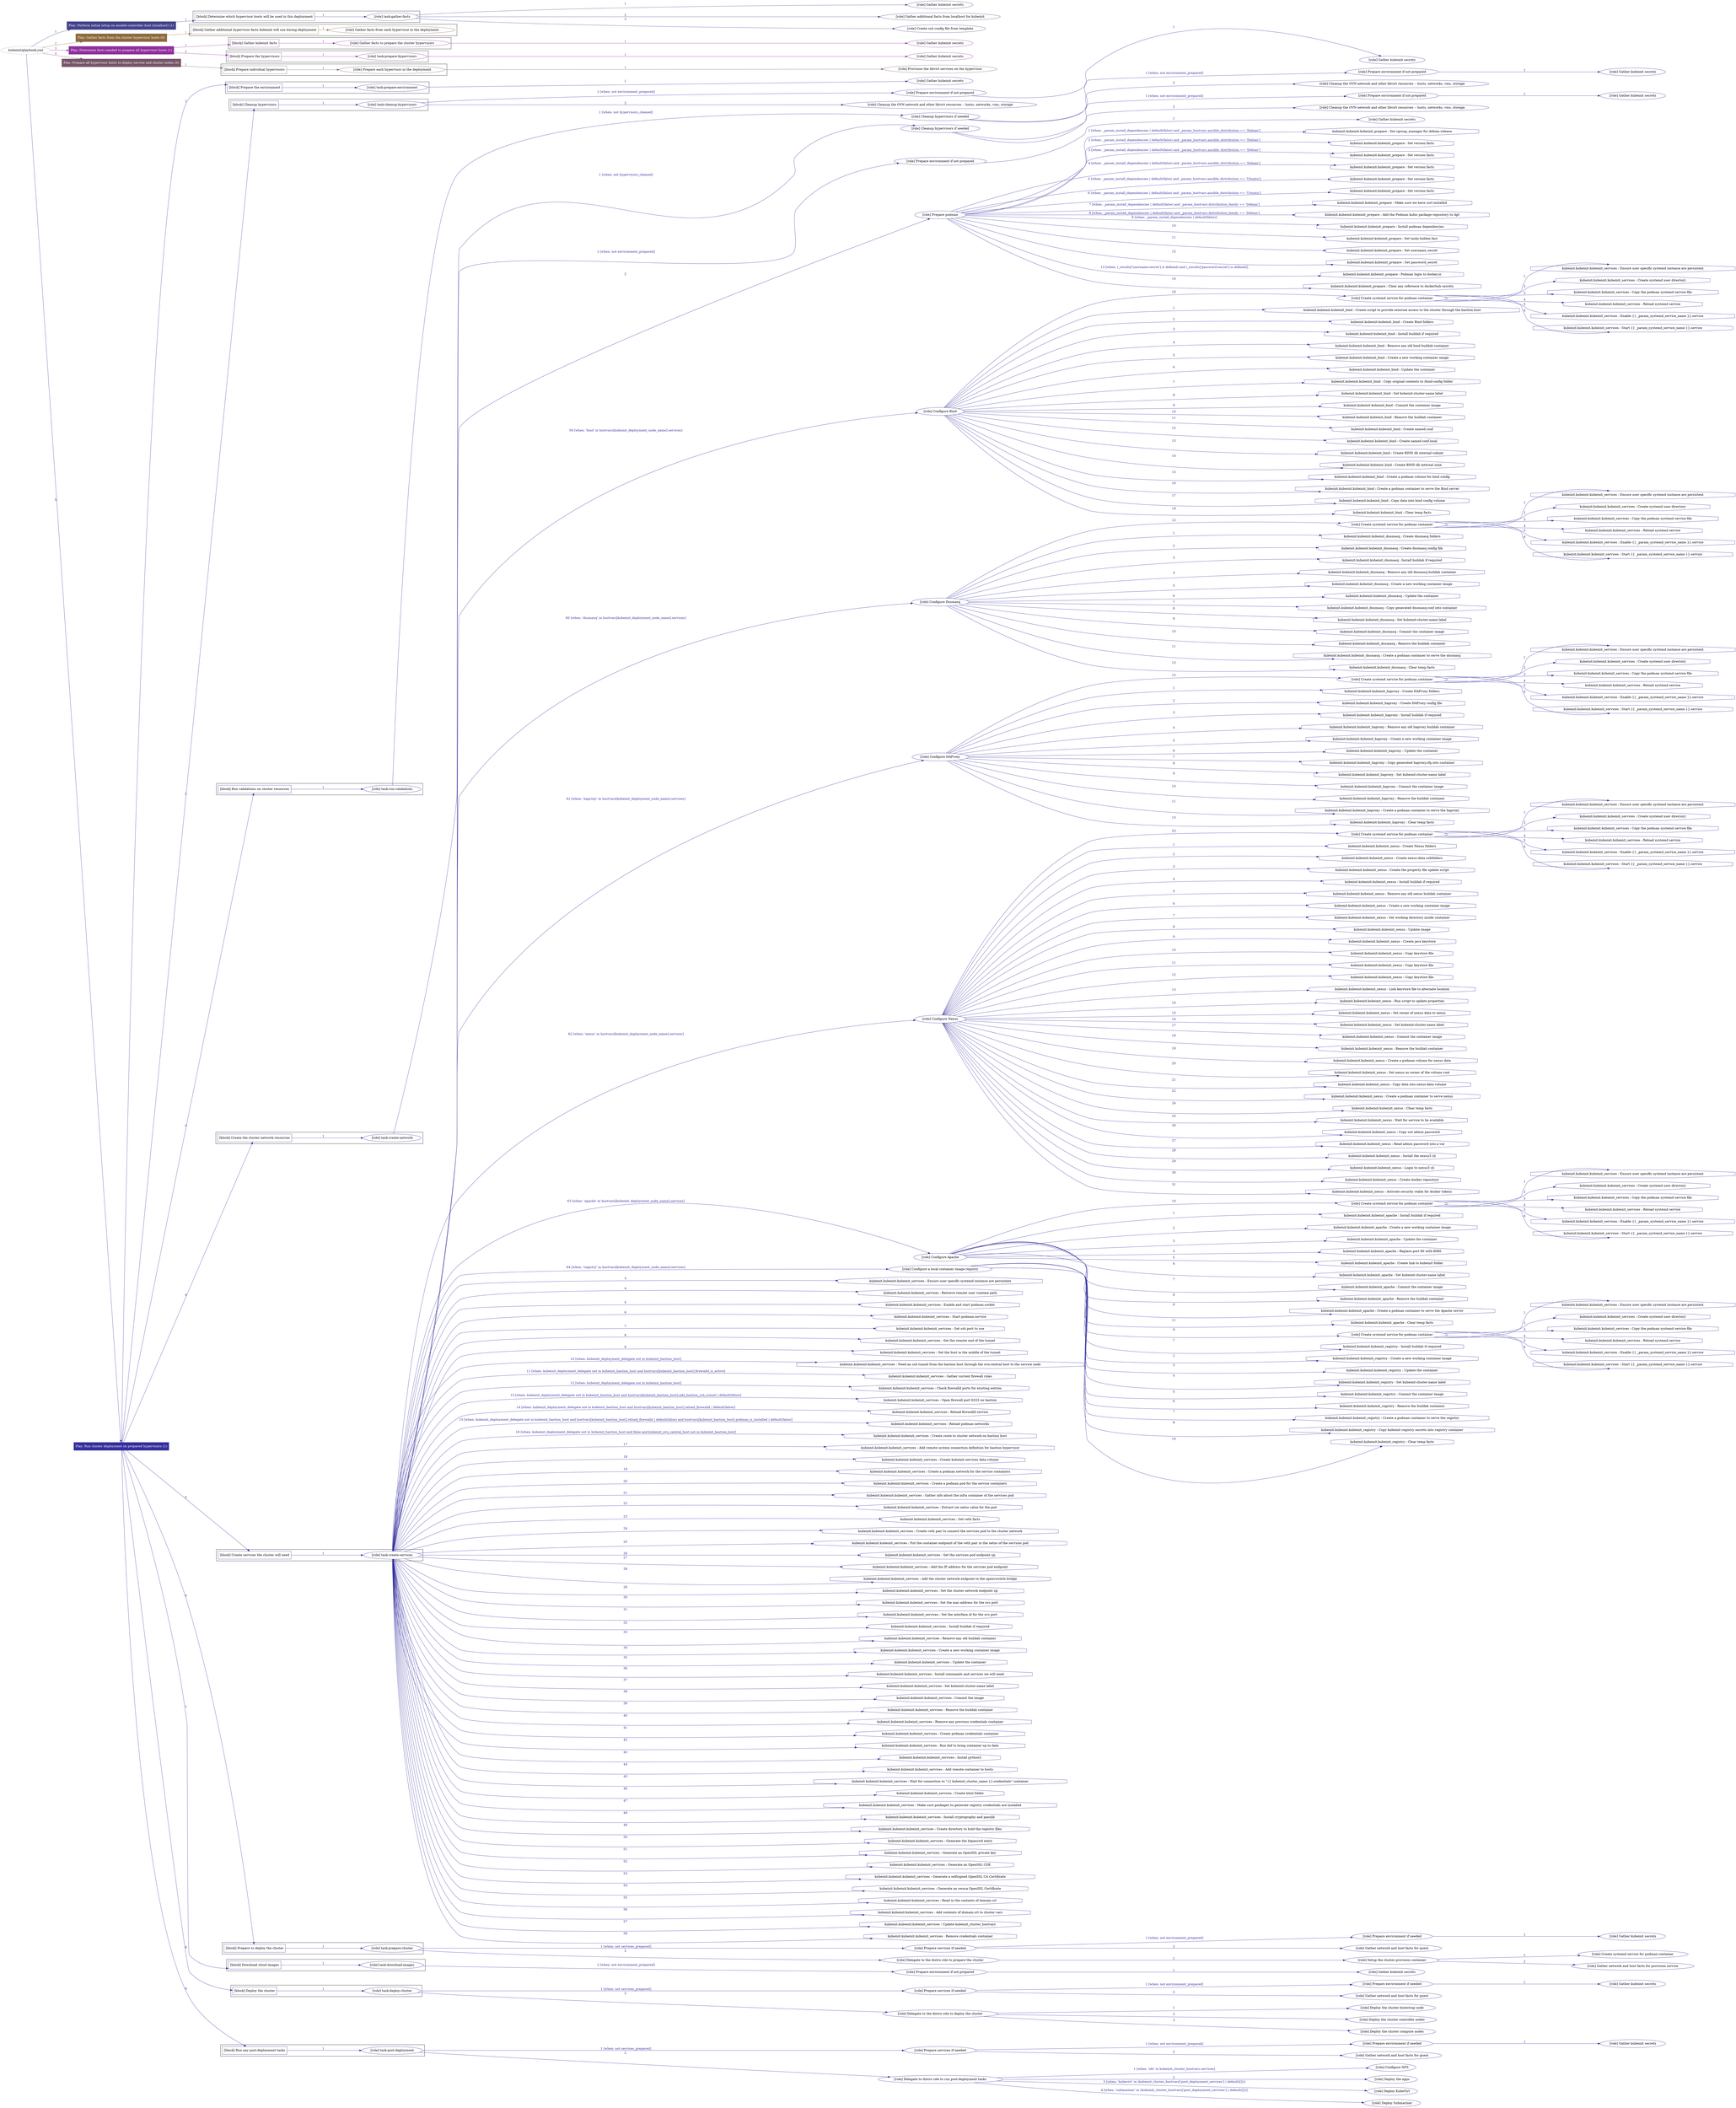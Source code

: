 digraph {
	graph [concentrate=true ordering=in rankdir=LR ratio=fill]
	edge [esep=5 sep=10]
	"kubeinit/playbook.yml" [URL="/home/runner/work/kubeinit/kubeinit/kubeinit/playbook.yml" id=playbook_d8bbe4c7 style=dotted]
	play_c982f08e [label="Play: Perform initial setup on ansible-controller host (localhost) (1)" URL="/home/runner/work/kubeinit/kubeinit/kubeinit/playbook.yml" color="#43428a" fontcolor="#ffffff" id=play_c982f08e shape=box style=filled tooltip=localhost]
	"kubeinit/playbook.yml" -> play_c982f08e [label="1 " color="#43428a" fontcolor="#43428a" id=edge_260fc0f7 labeltooltip="1 " tooltip="1 "]
	subgraph "Gather kubeinit secrets" {
		role_d511ac5e [label="[role] Gather kubeinit secrets" URL="/home/runner/.ansible/collections/ansible_collections/kubeinit/kubeinit/roles/kubeinit_prepare/tasks/build_hypervisors_group.yml" color="#43428a" id=role_d511ac5e tooltip="Gather kubeinit secrets"]
	}
	subgraph "Gather additional facts from localhost for kubeinit" {
		role_26a4a5e7 [label="[role] Gather additional facts from localhost for kubeinit" URL="/home/runner/.ansible/collections/ansible_collections/kubeinit/kubeinit/roles/kubeinit_prepare/tasks/build_hypervisors_group.yml" color="#43428a" id=role_26a4a5e7 tooltip="Gather additional facts from localhost for kubeinit"]
	}
	subgraph "Create ssh config file from template" {
		role_3a640fab [label="[role] Create ssh config file from template" URL="/home/runner/.ansible/collections/ansible_collections/kubeinit/kubeinit/roles/kubeinit_prepare/tasks/build_hypervisors_group.yml" color="#43428a" id=role_3a640fab tooltip="Create ssh config file from template"]
	}
	subgraph "task-gather-facts" {
		role_7519ee6c [label="[role] task-gather-facts" URL="/home/runner/work/kubeinit/kubeinit/kubeinit/playbook.yml" color="#43428a" id=role_7519ee6c tooltip="task-gather-facts"]
		role_7519ee6c -> role_d511ac5e [label="1 " color="#43428a" fontcolor="#43428a" id=edge_19678fef labeltooltip="1 " tooltip="1 "]
		role_7519ee6c -> role_26a4a5e7 [label="2 " color="#43428a" fontcolor="#43428a" id=edge_09bc4133 labeltooltip="2 " tooltip="2 "]
		role_7519ee6c -> role_3a640fab [label="3 " color="#43428a" fontcolor="#43428a" id=edge_c28b40e8 labeltooltip="3 " tooltip="3 "]
	}
	subgraph "Play: Perform initial setup on ansible-controller host (localhost) (1)" {
		play_c982f08e -> block_3c936d8a [label=1 color="#43428a" fontcolor="#43428a" id=edge_cae2ce7d labeltooltip=1 tooltip=1]
		subgraph cluster_block_3c936d8a {
			block_3c936d8a [label="[block] Determine which hypervisor hosts will be used in this deployment" URL="/home/runner/work/kubeinit/kubeinit/kubeinit/playbook.yml" color="#43428a" id=block_3c936d8a labeltooltip="Determine which hypervisor hosts will be used in this deployment" shape=box tooltip="Determine which hypervisor hosts will be used in this deployment"]
			block_3c936d8a -> role_7519ee6c [label="1 " color="#43428a" fontcolor="#43428a" id=edge_aa50370d labeltooltip="1 " tooltip="1 "]
		}
	}
	play_cd46184a [label="Play: Gather facts from the cluster hypervisor hosts (0)" URL="/home/runner/work/kubeinit/kubeinit/kubeinit/playbook.yml" color="#8d693f" fontcolor="#ffffff" id=play_cd46184a shape=box style=filled tooltip="Play: Gather facts from the cluster hypervisor hosts (0)"]
	"kubeinit/playbook.yml" -> play_cd46184a [label="2 " color="#8d693f" fontcolor="#8d693f" id=edge_ef150452 labeltooltip="2 " tooltip="2 "]
	subgraph "Gather facts from each hypervisor in the deployment" {
		role_d3ccf452 [label="[role] Gather facts from each hypervisor in the deployment" URL="/home/runner/work/kubeinit/kubeinit/kubeinit/playbook.yml" color="#8d693f" id=role_d3ccf452 tooltip="Gather facts from each hypervisor in the deployment"]
	}
	subgraph "Play: Gather facts from the cluster hypervisor hosts (0)" {
		play_cd46184a -> block_e09eb747 [label=1 color="#8d693f" fontcolor="#8d693f" id=edge_88df2f2b labeltooltip=1 tooltip=1]
		subgraph cluster_block_e09eb747 {
			block_e09eb747 [label="[block] Gather additional hypervisor facts kubeinit will use during deployment" URL="/home/runner/work/kubeinit/kubeinit/kubeinit/playbook.yml" color="#8d693f" id=block_e09eb747 labeltooltip="Gather additional hypervisor facts kubeinit will use during deployment" shape=box tooltip="Gather additional hypervisor facts kubeinit will use during deployment"]
			block_e09eb747 -> role_d3ccf452 [label="1 " color="#8d693f" fontcolor="#8d693f" id=edge_8fae5ac1 labeltooltip="1 " tooltip="1 "]
		}
	}
	play_cb0e7d36 [label="Play: Determine facts needed to prepare all hypervisor hosts (1)" URL="/home/runner/work/kubeinit/kubeinit/kubeinit/playbook.yml" color="#8f309c" fontcolor="#ffffff" id=play_cb0e7d36 shape=box style=filled tooltip=localhost]
	"kubeinit/playbook.yml" -> play_cb0e7d36 [label="3 " color="#8f309c" fontcolor="#8f309c" id=edge_4f74af99 labeltooltip="3 " tooltip="3 "]
	subgraph "Gather kubeinit secrets" {
		role_684b4282 [label="[role] Gather kubeinit secrets" URL="/home/runner/.ansible/collections/ansible_collections/kubeinit/kubeinit/roles/kubeinit_prepare/tasks/gather_kubeinit_facts.yml" color="#8f309c" id=role_684b4282 tooltip="Gather kubeinit secrets"]
	}
	subgraph "Gather facts to prepare the cluster hypervisors" {
		role_0d2f3b7a [label="[role] Gather facts to prepare the cluster hypervisors" URL="/home/runner/work/kubeinit/kubeinit/kubeinit/playbook.yml" color="#8f309c" id=role_0d2f3b7a tooltip="Gather facts to prepare the cluster hypervisors"]
		role_0d2f3b7a -> role_684b4282 [label="1 " color="#8f309c" fontcolor="#8f309c" id=edge_994f8eb3 labeltooltip="1 " tooltip="1 "]
	}
	subgraph "Gather kubeinit secrets" {
		role_50b3ed66 [label="[role] Gather kubeinit secrets" URL="/home/runner/.ansible/collections/ansible_collections/kubeinit/kubeinit/roles/kubeinit_prepare/tasks/gather_kubeinit_facts.yml" color="#8f309c" id=role_50b3ed66 tooltip="Gather kubeinit secrets"]
	}
	subgraph "task-prepare-hypervisors" {
		role_6376df0c [label="[role] task-prepare-hypervisors" URL="/home/runner/work/kubeinit/kubeinit/kubeinit/playbook.yml" color="#8f309c" id=role_6376df0c tooltip="task-prepare-hypervisors"]
		role_6376df0c -> role_50b3ed66 [label="1 " color="#8f309c" fontcolor="#8f309c" id=edge_c11d88ed labeltooltip="1 " tooltip="1 "]
	}
	subgraph "Play: Determine facts needed to prepare all hypervisor hosts (1)" {
		play_cb0e7d36 -> block_403f2be5 [label=1 color="#8f309c" fontcolor="#8f309c" id=edge_b130acd7 labeltooltip=1 tooltip=1]
		subgraph cluster_block_403f2be5 {
			block_403f2be5 [label="[block] Gather kubeinit facts" URL="/home/runner/work/kubeinit/kubeinit/kubeinit/playbook.yml" color="#8f309c" id=block_403f2be5 labeltooltip="Gather kubeinit facts" shape=box tooltip="Gather kubeinit facts"]
			block_403f2be5 -> role_0d2f3b7a [label="1 " color="#8f309c" fontcolor="#8f309c" id=edge_ec880cce labeltooltip="1 " tooltip="1 "]
		}
		play_cb0e7d36 -> block_f962ff06 [label=2 color="#8f309c" fontcolor="#8f309c" id=edge_02f6dee4 labeltooltip=2 tooltip=2]
		subgraph cluster_block_f962ff06 {
			block_f962ff06 [label="[block] Prepare the hypervisors" URL="/home/runner/work/kubeinit/kubeinit/kubeinit/playbook.yml" color="#8f309c" id=block_f962ff06 labeltooltip="Prepare the hypervisors" shape=box tooltip="Prepare the hypervisors"]
			block_f962ff06 -> role_6376df0c [label="1 " color="#8f309c" fontcolor="#8f309c" id=edge_16c71cd1 labeltooltip="1 " tooltip="1 "]
		}
	}
	play_2f59fa9b [label="Play: Prepare all hypervisor hosts to deploy service and cluster nodes (0)" URL="/home/runner/work/kubeinit/kubeinit/kubeinit/playbook.yml" color="#765669" fontcolor="#ffffff" id=play_2f59fa9b shape=box style=filled tooltip="Play: Prepare all hypervisor hosts to deploy service and cluster nodes (0)"]
	"kubeinit/playbook.yml" -> play_2f59fa9b [label="4 " color="#765669" fontcolor="#765669" id=edge_e15ac529 labeltooltip="4 " tooltip="4 "]
	subgraph "Provision the libvirt services on the hypervisor" {
		role_16e697b5 [label="[role] Provision the libvirt services on the hypervisor" URL="/home/runner/.ansible/collections/ansible_collections/kubeinit/kubeinit/roles/kubeinit_prepare/tasks/prepare_hypervisor.yml" color="#765669" id=role_16e697b5 tooltip="Provision the libvirt services on the hypervisor"]
	}
	subgraph "Prepare each hypervisor in the deployment" {
		role_a173d6b9 [label="[role] Prepare each hypervisor in the deployment" URL="/home/runner/work/kubeinit/kubeinit/kubeinit/playbook.yml" color="#765669" id=role_a173d6b9 tooltip="Prepare each hypervisor in the deployment"]
		role_a173d6b9 -> role_16e697b5 [label="1 " color="#765669" fontcolor="#765669" id=edge_5ef5e22a labeltooltip="1 " tooltip="1 "]
	}
	subgraph "Play: Prepare all hypervisor hosts to deploy service and cluster nodes (0)" {
		play_2f59fa9b -> block_ab8b6a10 [label=1 color="#765669" fontcolor="#765669" id=edge_fe1d3eea labeltooltip=1 tooltip=1]
		subgraph cluster_block_ab8b6a10 {
			block_ab8b6a10 [label="[block] Prepare individual hypervisors" URL="/home/runner/work/kubeinit/kubeinit/kubeinit/playbook.yml" color="#765669" id=block_ab8b6a10 labeltooltip="Prepare individual hypervisors" shape=box tooltip="Prepare individual hypervisors"]
			block_ab8b6a10 -> role_a173d6b9 [label="1 " color="#765669" fontcolor="#765669" id=edge_ff38e95d labeltooltip="1 " tooltip="1 "]
		}
	}
	play_0310171e [label="Play: Run cluster deployment on prepared hypervisors (1)" URL="/home/runner/work/kubeinit/kubeinit/kubeinit/playbook.yml" color="#342f9d" fontcolor="#ffffff" id=play_0310171e shape=box style=filled tooltip=localhost]
	"kubeinit/playbook.yml" -> play_0310171e [label="5 " color="#342f9d" fontcolor="#342f9d" id=edge_0f4b8c92 labeltooltip="5 " tooltip="5 "]
	subgraph "Gather kubeinit secrets" {
		role_69159183 [label="[role] Gather kubeinit secrets" URL="/home/runner/.ansible/collections/ansible_collections/kubeinit/kubeinit/roles/kubeinit_prepare/tasks/gather_kubeinit_facts.yml" color="#342f9d" id=role_69159183 tooltip="Gather kubeinit secrets"]
	}
	subgraph "task-prepare-environment" {
		role_45549e58 [label="[role] task-prepare-environment" URL="/home/runner/work/kubeinit/kubeinit/kubeinit/playbook.yml" color="#342f9d" id=role_45549e58 tooltip="task-prepare-environment"]
		role_45549e58 -> role_69159183 [label="1 " color="#342f9d" fontcolor="#342f9d" id=edge_4304b056 labeltooltip="1 " tooltip="1 "]
	}
	subgraph "Gather kubeinit secrets" {
		role_710089e2 [label="[role] Gather kubeinit secrets" URL="/home/runner/.ansible/collections/ansible_collections/kubeinit/kubeinit/roles/kubeinit_prepare/tasks/gather_kubeinit_facts.yml" color="#342f9d" id=role_710089e2 tooltip="Gather kubeinit secrets"]
	}
	subgraph "Prepare environment if not prepared" {
		role_7ce0082b [label="[role] Prepare environment if not prepared" URL="/home/runner/.ansible/collections/ansible_collections/kubeinit/kubeinit/roles/kubeinit_prepare/tasks/cleanup_hypervisors.yml" color="#342f9d" id=role_7ce0082b tooltip="Prepare environment if not prepared"]
		role_7ce0082b -> role_710089e2 [label="1 " color="#342f9d" fontcolor="#342f9d" id=edge_594baa68 labeltooltip="1 " tooltip="1 "]
	}
	subgraph "Cleanup the OVN network and other libvirt resources -- hosts, networks, vms, storage" {
		role_2d91b34b [label="[role] Cleanup the OVN network and other libvirt resources -- hosts, networks, vms, storage" URL="/home/runner/.ansible/collections/ansible_collections/kubeinit/kubeinit/roles/kubeinit_prepare/tasks/cleanup_hypervisors.yml" color="#342f9d" id=role_2d91b34b tooltip="Cleanup the OVN network and other libvirt resources -- hosts, networks, vms, storage"]
	}
	subgraph "task-cleanup-hypervisors" {
		role_bf1ccfb4 [label="[role] task-cleanup-hypervisors" URL="/home/runner/work/kubeinit/kubeinit/kubeinit/playbook.yml" color="#342f9d" id=role_bf1ccfb4 tooltip="task-cleanup-hypervisors"]
		role_bf1ccfb4 -> role_7ce0082b [label="1 [when: not environment_prepared]" color="#342f9d" fontcolor="#342f9d" id=edge_ed8945e0 labeltooltip="1 [when: not environment_prepared]" tooltip="1 [when: not environment_prepared]"]
		role_bf1ccfb4 -> role_2d91b34b [label="2 " color="#342f9d" fontcolor="#342f9d" id=edge_ff42fd75 labeltooltip="2 " tooltip="2 "]
	}
	subgraph "Gather kubeinit secrets" {
		role_11e1fbab [label="[role] Gather kubeinit secrets" URL="/home/runner/.ansible/collections/ansible_collections/kubeinit/kubeinit/roles/kubeinit_prepare/tasks/gather_kubeinit_facts.yml" color="#342f9d" id=role_11e1fbab tooltip="Gather kubeinit secrets"]
	}
	subgraph "Prepare environment if not prepared" {
		role_af68d559 [label="[role] Prepare environment if not prepared" URL="/home/runner/.ansible/collections/ansible_collections/kubeinit/kubeinit/roles/kubeinit_prepare/tasks/cleanup_hypervisors.yml" color="#342f9d" id=role_af68d559 tooltip="Prepare environment if not prepared"]
		role_af68d559 -> role_11e1fbab [label="1 " color="#342f9d" fontcolor="#342f9d" id=edge_1d0a3aea labeltooltip="1 " tooltip="1 "]
	}
	subgraph "Cleanup the OVN network and other libvirt resources -- hosts, networks, vms, storage" {
		role_0d266782 [label="[role] Cleanup the OVN network and other libvirt resources -- hosts, networks, vms, storage" URL="/home/runner/.ansible/collections/ansible_collections/kubeinit/kubeinit/roles/kubeinit_prepare/tasks/cleanup_hypervisors.yml" color="#342f9d" id=role_0d266782 tooltip="Cleanup the OVN network and other libvirt resources -- hosts, networks, vms, storage"]
	}
	subgraph "Cleanup hypervisors if needed" {
		role_3d2bd0d3 [label="[role] Cleanup hypervisors if needed" URL="/home/runner/.ansible/collections/ansible_collections/kubeinit/kubeinit/roles/kubeinit_validations/tasks/main.yml" color="#342f9d" id=role_3d2bd0d3 tooltip="Cleanup hypervisors if needed"]
		role_3d2bd0d3 -> role_af68d559 [label="1 [when: not environment_prepared]" color="#342f9d" fontcolor="#342f9d" id=edge_91aadfb1 labeltooltip="1 [when: not environment_prepared]" tooltip="1 [when: not environment_prepared]"]
		role_3d2bd0d3 -> role_0d266782 [label="2 " color="#342f9d" fontcolor="#342f9d" id=edge_de6dddcd labeltooltip="2 " tooltip="2 "]
	}
	subgraph "task-run-validations" {
		role_858b19b9 [label="[role] task-run-validations" URL="/home/runner/work/kubeinit/kubeinit/kubeinit/playbook.yml" color="#342f9d" id=role_858b19b9 tooltip="task-run-validations"]
		role_858b19b9 -> role_3d2bd0d3 [label="1 [when: not hypervisors_cleaned]" color="#342f9d" fontcolor="#342f9d" id=edge_33901173 labeltooltip="1 [when: not hypervisors_cleaned]" tooltip="1 [when: not hypervisors_cleaned]"]
	}
	subgraph "Gather kubeinit secrets" {
		role_c0872a9b [label="[role] Gather kubeinit secrets" URL="/home/runner/.ansible/collections/ansible_collections/kubeinit/kubeinit/roles/kubeinit_prepare/tasks/gather_kubeinit_facts.yml" color="#342f9d" id=role_c0872a9b tooltip="Gather kubeinit secrets"]
	}
	subgraph "Prepare environment if not prepared" {
		role_6b836e32 [label="[role] Prepare environment if not prepared" URL="/home/runner/.ansible/collections/ansible_collections/kubeinit/kubeinit/roles/kubeinit_prepare/tasks/cleanup_hypervisors.yml" color="#342f9d" id=role_6b836e32 tooltip="Prepare environment if not prepared"]
		role_6b836e32 -> role_c0872a9b [label="1 " color="#342f9d" fontcolor="#342f9d" id=edge_b33a8846 labeltooltip="1 " tooltip="1 "]
	}
	subgraph "Cleanup the OVN network and other libvirt resources -- hosts, networks, vms, storage" {
		role_98248cf4 [label="[role] Cleanup the OVN network and other libvirt resources -- hosts, networks, vms, storage" URL="/home/runner/.ansible/collections/ansible_collections/kubeinit/kubeinit/roles/kubeinit_prepare/tasks/cleanup_hypervisors.yml" color="#342f9d" id=role_98248cf4 tooltip="Cleanup the OVN network and other libvirt resources -- hosts, networks, vms, storage"]
	}
	subgraph "Cleanup hypervisors if needed" {
		role_71914f8a [label="[role] Cleanup hypervisors if needed" URL="/home/runner/.ansible/collections/ansible_collections/kubeinit/kubeinit/roles/kubeinit_libvirt/tasks/create_network.yml" color="#342f9d" id=role_71914f8a tooltip="Cleanup hypervisors if needed"]
		role_71914f8a -> role_6b836e32 [label="1 [when: not environment_prepared]" color="#342f9d" fontcolor="#342f9d" id=edge_aa8e8de1 labeltooltip="1 [when: not environment_prepared]" tooltip="1 [when: not environment_prepared]"]
		role_71914f8a -> role_98248cf4 [label="2 " color="#342f9d" fontcolor="#342f9d" id=edge_1c26f09a labeltooltip="2 " tooltip="2 "]
	}
	subgraph "task-create-network" {
		role_5b34f1c4 [label="[role] task-create-network" URL="/home/runner/work/kubeinit/kubeinit/kubeinit/playbook.yml" color="#342f9d" id=role_5b34f1c4 tooltip="task-create-network"]
		role_5b34f1c4 -> role_71914f8a [label="1 [when: not hypervisors_cleaned]" color="#342f9d" fontcolor="#342f9d" id=edge_c65576a1 labeltooltip="1 [when: not hypervisors_cleaned]" tooltip="1 [when: not hypervisors_cleaned]"]
	}
	subgraph "Gather kubeinit secrets" {
		role_dde3895c [label="[role] Gather kubeinit secrets" URL="/home/runner/.ansible/collections/ansible_collections/kubeinit/kubeinit/roles/kubeinit_prepare/tasks/gather_kubeinit_facts.yml" color="#342f9d" id=role_dde3895c tooltip="Gather kubeinit secrets"]
	}
	subgraph "Prepare environment if not prepared" {
		role_88432ed2 [label="[role] Prepare environment if not prepared" URL="/home/runner/.ansible/collections/ansible_collections/kubeinit/kubeinit/roles/kubeinit_services/tasks/main.yml" color="#342f9d" id=role_88432ed2 tooltip="Prepare environment if not prepared"]
		role_88432ed2 -> role_dde3895c [label="1 " color="#342f9d" fontcolor="#342f9d" id=edge_d4fa186b labeltooltip="1 " tooltip="1 "]
	}
	subgraph "Prepare podman" {
		role_1cb5a21b [label="[role] Prepare podman" URL="/home/runner/.ansible/collections/ansible_collections/kubeinit/kubeinit/roles/kubeinit_services/tasks/00_create_service_pod.yml" color="#342f9d" id=role_1cb5a21b tooltip="Prepare podman"]
		task_fc914eaa [label="kubeinit.kubeinit.kubeinit_prepare : Set cgroup_manager for debian release" URL="/home/runner/.ansible/collections/ansible_collections/kubeinit/kubeinit/roles/kubeinit_prepare/tasks/prepare_podman.yml" color="#342f9d" id=task_fc914eaa shape=octagon tooltip="kubeinit.kubeinit.kubeinit_prepare : Set cgroup_manager for debian release"]
		role_1cb5a21b -> task_fc914eaa [label="1 [when: _param_install_dependencies | default(false) and _param_hostvars.ansible_distribution == 'Debian']" color="#342f9d" fontcolor="#342f9d" id=edge_a8304322 labeltooltip="1 [when: _param_install_dependencies | default(false) and _param_hostvars.ansible_distribution == 'Debian']" tooltip="1 [when: _param_install_dependencies | default(false) and _param_hostvars.ansible_distribution == 'Debian']"]
		task_61a2203f [label="kubeinit.kubeinit.kubeinit_prepare : Set version facts" URL="/home/runner/.ansible/collections/ansible_collections/kubeinit/kubeinit/roles/kubeinit_prepare/tasks/prepare_podman.yml" color="#342f9d" id=task_61a2203f shape=octagon tooltip="kubeinit.kubeinit.kubeinit_prepare : Set version facts"]
		role_1cb5a21b -> task_61a2203f [label="2 [when: _param_install_dependencies | default(false) and _param_hostvars.ansible_distribution == 'Debian']" color="#342f9d" fontcolor="#342f9d" id=edge_d3476358 labeltooltip="2 [when: _param_install_dependencies | default(false) and _param_hostvars.ansible_distribution == 'Debian']" tooltip="2 [when: _param_install_dependencies | default(false) and _param_hostvars.ansible_distribution == 'Debian']"]
		task_f7ace31a [label="kubeinit.kubeinit.kubeinit_prepare : Set version facts" URL="/home/runner/.ansible/collections/ansible_collections/kubeinit/kubeinit/roles/kubeinit_prepare/tasks/prepare_podman.yml" color="#342f9d" id=task_f7ace31a shape=octagon tooltip="kubeinit.kubeinit.kubeinit_prepare : Set version facts"]
		role_1cb5a21b -> task_f7ace31a [label="3 [when: _param_install_dependencies | default(false) and _param_hostvars.ansible_distribution == 'Debian']" color="#342f9d" fontcolor="#342f9d" id=edge_798f4582 labeltooltip="3 [when: _param_install_dependencies | default(false) and _param_hostvars.ansible_distribution == 'Debian']" tooltip="3 [when: _param_install_dependencies | default(false) and _param_hostvars.ansible_distribution == 'Debian']"]
		task_c5ddb508 [label="kubeinit.kubeinit.kubeinit_prepare : Set version facts" URL="/home/runner/.ansible/collections/ansible_collections/kubeinit/kubeinit/roles/kubeinit_prepare/tasks/prepare_podman.yml" color="#342f9d" id=task_c5ddb508 shape=octagon tooltip="kubeinit.kubeinit.kubeinit_prepare : Set version facts"]
		role_1cb5a21b -> task_c5ddb508 [label="4 [when: _param_install_dependencies | default(false) and _param_hostvars.ansible_distribution == 'Debian']" color="#342f9d" fontcolor="#342f9d" id=edge_03143eac labeltooltip="4 [when: _param_install_dependencies | default(false) and _param_hostvars.ansible_distribution == 'Debian']" tooltip="4 [when: _param_install_dependencies | default(false) and _param_hostvars.ansible_distribution == 'Debian']"]
		task_9282471f [label="kubeinit.kubeinit.kubeinit_prepare : Set version facts" URL="/home/runner/.ansible/collections/ansible_collections/kubeinit/kubeinit/roles/kubeinit_prepare/tasks/prepare_podman.yml" color="#342f9d" id=task_9282471f shape=octagon tooltip="kubeinit.kubeinit.kubeinit_prepare : Set version facts"]
		role_1cb5a21b -> task_9282471f [label="5 [when: _param_install_dependencies | default(false) and _param_hostvars.ansible_distribution == 'Ubuntu']" color="#342f9d" fontcolor="#342f9d" id=edge_62e21752 labeltooltip="5 [when: _param_install_dependencies | default(false) and _param_hostvars.ansible_distribution == 'Ubuntu']" tooltip="5 [when: _param_install_dependencies | default(false) and _param_hostvars.ansible_distribution == 'Ubuntu']"]
		task_68348dc7 [label="kubeinit.kubeinit.kubeinit_prepare : Set version facts" URL="/home/runner/.ansible/collections/ansible_collections/kubeinit/kubeinit/roles/kubeinit_prepare/tasks/prepare_podman.yml" color="#342f9d" id=task_68348dc7 shape=octagon tooltip="kubeinit.kubeinit.kubeinit_prepare : Set version facts"]
		role_1cb5a21b -> task_68348dc7 [label="6 [when: _param_install_dependencies | default(false) and _param_hostvars.ansible_distribution == 'Ubuntu']" color="#342f9d" fontcolor="#342f9d" id=edge_8ca7352f labeltooltip="6 [when: _param_install_dependencies | default(false) and _param_hostvars.ansible_distribution == 'Ubuntu']" tooltip="6 [when: _param_install_dependencies | default(false) and _param_hostvars.ansible_distribution == 'Ubuntu']"]
		task_12798902 [label="kubeinit.kubeinit.kubeinit_prepare : Make sure we have curl installed" URL="/home/runner/.ansible/collections/ansible_collections/kubeinit/kubeinit/roles/kubeinit_prepare/tasks/prepare_podman.yml" color="#342f9d" id=task_12798902 shape=octagon tooltip="kubeinit.kubeinit.kubeinit_prepare : Make sure we have curl installed"]
		role_1cb5a21b -> task_12798902 [label="7 [when: _param_install_dependencies | default(false) and _param_hostvars.distribution_family == 'Debian']" color="#342f9d" fontcolor="#342f9d" id=edge_b3833215 labeltooltip="7 [when: _param_install_dependencies | default(false) and _param_hostvars.distribution_family == 'Debian']" tooltip="7 [when: _param_install_dependencies | default(false) and _param_hostvars.distribution_family == 'Debian']"]
		task_1f65df5b [label="kubeinit.kubeinit.kubeinit_prepare : Add the Podman kubic package repository to Apt" URL="/home/runner/.ansible/collections/ansible_collections/kubeinit/kubeinit/roles/kubeinit_prepare/tasks/prepare_podman.yml" color="#342f9d" id=task_1f65df5b shape=octagon tooltip="kubeinit.kubeinit.kubeinit_prepare : Add the Podman kubic package repository to Apt"]
		role_1cb5a21b -> task_1f65df5b [label="8 [when: _param_install_dependencies | default(false) and _param_hostvars.distribution_family == 'Debian']" color="#342f9d" fontcolor="#342f9d" id=edge_0f61906b labeltooltip="8 [when: _param_install_dependencies | default(false) and _param_hostvars.distribution_family == 'Debian']" tooltip="8 [when: _param_install_dependencies | default(false) and _param_hostvars.distribution_family == 'Debian']"]
		task_fd1134d0 [label="kubeinit.kubeinit.kubeinit_prepare : Install podman dependencies" URL="/home/runner/.ansible/collections/ansible_collections/kubeinit/kubeinit/roles/kubeinit_prepare/tasks/prepare_podman.yml" color="#342f9d" id=task_fd1134d0 shape=octagon tooltip="kubeinit.kubeinit.kubeinit_prepare : Install podman dependencies"]
		role_1cb5a21b -> task_fd1134d0 [label="9 [when: _param_install_dependencies | default(false)]" color="#342f9d" fontcolor="#342f9d" id=edge_c1b4e3c6 labeltooltip="9 [when: _param_install_dependencies | default(false)]" tooltip="9 [when: _param_install_dependencies | default(false)]"]
		task_b50075ac [label="kubeinit.kubeinit.kubeinit_prepare : Set tasks-hidden fact" URL="/home/runner/.ansible/collections/ansible_collections/kubeinit/kubeinit/roles/kubeinit_prepare/tasks/prepare_podman.yml" color="#342f9d" id=task_b50075ac shape=octagon tooltip="kubeinit.kubeinit.kubeinit_prepare : Set tasks-hidden fact"]
		role_1cb5a21b -> task_b50075ac [label="10 " color="#342f9d" fontcolor="#342f9d" id=edge_da84910d labeltooltip="10 " tooltip="10 "]
		task_623ee7c8 [label="kubeinit.kubeinit.kubeinit_prepare : Set username_secret" URL="/home/runner/.ansible/collections/ansible_collections/kubeinit/kubeinit/roles/kubeinit_prepare/tasks/prepare_podman.yml" color="#342f9d" id=task_623ee7c8 shape=octagon tooltip="kubeinit.kubeinit.kubeinit_prepare : Set username_secret"]
		role_1cb5a21b -> task_623ee7c8 [label="11 " color="#342f9d" fontcolor="#342f9d" id=edge_b8bd97cd labeltooltip="11 " tooltip="11 "]
		task_266869f9 [label="kubeinit.kubeinit.kubeinit_prepare : Set password_secret" URL="/home/runner/.ansible/collections/ansible_collections/kubeinit/kubeinit/roles/kubeinit_prepare/tasks/prepare_podman.yml" color="#342f9d" id=task_266869f9 shape=octagon tooltip="kubeinit.kubeinit.kubeinit_prepare : Set password_secret"]
		role_1cb5a21b -> task_266869f9 [label="12 " color="#342f9d" fontcolor="#342f9d" id=edge_322be21e labeltooltip="12 " tooltip="12 "]
		task_7161d5ee [label="kubeinit.kubeinit.kubeinit_prepare : Podman login to docker.io" URL="/home/runner/.ansible/collections/ansible_collections/kubeinit/kubeinit/roles/kubeinit_prepare/tasks/prepare_podman.yml" color="#342f9d" id=task_7161d5ee shape=octagon tooltip="kubeinit.kubeinit.kubeinit_prepare : Podman login to docker.io"]
		role_1cb5a21b -> task_7161d5ee [label="13 [when: (_results['username-secret'] is defined) and (_results['password-secret'] is defined)]" color="#342f9d" fontcolor="#342f9d" id=edge_cd15dd09 labeltooltip="13 [when: (_results['username-secret'] is defined) and (_results['password-secret'] is defined)]" tooltip="13 [when: (_results['username-secret'] is defined) and (_results['password-secret'] is defined)]"]
		task_18e59363 [label="kubeinit.kubeinit.kubeinit_prepare : Clear any reference to dockerhub secrets" URL="/home/runner/.ansible/collections/ansible_collections/kubeinit/kubeinit/roles/kubeinit_prepare/tasks/prepare_podman.yml" color="#342f9d" id=task_18e59363 shape=octagon tooltip="kubeinit.kubeinit.kubeinit_prepare : Clear any reference to dockerhub secrets"]
		role_1cb5a21b -> task_18e59363 [label="14 " color="#342f9d" fontcolor="#342f9d" id=edge_139b8add labeltooltip="14 " tooltip="14 "]
	}
	subgraph "Create systemd service for podman container" {
		role_ed4e11e4 [label="[role] Create systemd service for podman container" URL="/home/runner/.ansible/collections/ansible_collections/kubeinit/kubeinit/roles/kubeinit_bind/tasks/main.yml" color="#342f9d" id=role_ed4e11e4 tooltip="Create systemd service for podman container"]
		task_9a062899 [label="kubeinit.kubeinit.kubeinit_services : Ensure user specific systemd instance are persistent" URL="/home/runner/.ansible/collections/ansible_collections/kubeinit/kubeinit/roles/kubeinit_services/tasks/create_managed_service.yml" color="#342f9d" id=task_9a062899 shape=octagon tooltip="kubeinit.kubeinit.kubeinit_services : Ensure user specific systemd instance are persistent"]
		role_ed4e11e4 -> task_9a062899 [label="1 " color="#342f9d" fontcolor="#342f9d" id=edge_aeffe873 labeltooltip="1 " tooltip="1 "]
		task_cee07863 [label="kubeinit.kubeinit.kubeinit_services : Create systemd user directory" URL="/home/runner/.ansible/collections/ansible_collections/kubeinit/kubeinit/roles/kubeinit_services/tasks/create_managed_service.yml" color="#342f9d" id=task_cee07863 shape=octagon tooltip="kubeinit.kubeinit.kubeinit_services : Create systemd user directory"]
		role_ed4e11e4 -> task_cee07863 [label="2 " color="#342f9d" fontcolor="#342f9d" id=edge_c187d326 labeltooltip="2 " tooltip="2 "]
		task_cccd9210 [label="kubeinit.kubeinit.kubeinit_services : Copy the podman systemd service file" URL="/home/runner/.ansible/collections/ansible_collections/kubeinit/kubeinit/roles/kubeinit_services/tasks/create_managed_service.yml" color="#342f9d" id=task_cccd9210 shape=octagon tooltip="kubeinit.kubeinit.kubeinit_services : Copy the podman systemd service file"]
		role_ed4e11e4 -> task_cccd9210 [label="3 " color="#342f9d" fontcolor="#342f9d" id=edge_9e49a0d9 labeltooltip="3 " tooltip="3 "]
		task_f93f49c6 [label="kubeinit.kubeinit.kubeinit_services : Reload systemd service" URL="/home/runner/.ansible/collections/ansible_collections/kubeinit/kubeinit/roles/kubeinit_services/tasks/create_managed_service.yml" color="#342f9d" id=task_f93f49c6 shape=octagon tooltip="kubeinit.kubeinit.kubeinit_services : Reload systemd service"]
		role_ed4e11e4 -> task_f93f49c6 [label="4 " color="#342f9d" fontcolor="#342f9d" id=edge_b43eafb2 labeltooltip="4 " tooltip="4 "]
		task_a684d7db [label="kubeinit.kubeinit.kubeinit_services : Enable {{ _param_systemd_service_name }}.service" URL="/home/runner/.ansible/collections/ansible_collections/kubeinit/kubeinit/roles/kubeinit_services/tasks/create_managed_service.yml" color="#342f9d" id=task_a684d7db shape=octagon tooltip="kubeinit.kubeinit.kubeinit_services : Enable {{ _param_systemd_service_name }}.service"]
		role_ed4e11e4 -> task_a684d7db [label="5 " color="#342f9d" fontcolor="#342f9d" id=edge_6bec0e20 labeltooltip="5 " tooltip="5 "]
		task_52241957 [label="kubeinit.kubeinit.kubeinit_services : Start {{ _param_systemd_service_name }}.service" URL="/home/runner/.ansible/collections/ansible_collections/kubeinit/kubeinit/roles/kubeinit_services/tasks/create_managed_service.yml" color="#342f9d" id=task_52241957 shape=octagon tooltip="kubeinit.kubeinit.kubeinit_services : Start {{ _param_systemd_service_name }}.service"]
		role_ed4e11e4 -> task_52241957 [label="6 " color="#342f9d" fontcolor="#342f9d" id=edge_d36aabde labeltooltip="6 " tooltip="6 "]
	}
	subgraph "Configure Bind" {
		role_4289cc3f [label="[role] Configure Bind" URL="/home/runner/.ansible/collections/ansible_collections/kubeinit/kubeinit/roles/kubeinit_services/tasks/start_services_containers.yml" color="#342f9d" id=role_4289cc3f tooltip="Configure Bind"]
		task_2b66d3bc [label="kubeinit.kubeinit.kubeinit_bind : Create script to provide external access to the cluster through the bastion host" URL="/home/runner/.ansible/collections/ansible_collections/kubeinit/kubeinit/roles/kubeinit_bind/tasks/main.yml" color="#342f9d" id=task_2b66d3bc shape=octagon tooltip="kubeinit.kubeinit.kubeinit_bind : Create script to provide external access to the cluster through the bastion host"]
		role_4289cc3f -> task_2b66d3bc [label="1 " color="#342f9d" fontcolor="#342f9d" id=edge_865e7efe labeltooltip="1 " tooltip="1 "]
		task_bc952c4b [label="kubeinit.kubeinit.kubeinit_bind : Create Bind folders" URL="/home/runner/.ansible/collections/ansible_collections/kubeinit/kubeinit/roles/kubeinit_bind/tasks/main.yml" color="#342f9d" id=task_bc952c4b shape=octagon tooltip="kubeinit.kubeinit.kubeinit_bind : Create Bind folders"]
		role_4289cc3f -> task_bc952c4b [label="2 " color="#342f9d" fontcolor="#342f9d" id=edge_a7f426b8 labeltooltip="2 " tooltip="2 "]
		task_0d751187 [label="kubeinit.kubeinit.kubeinit_bind : Install buildah if required" URL="/home/runner/.ansible/collections/ansible_collections/kubeinit/kubeinit/roles/kubeinit_bind/tasks/main.yml" color="#342f9d" id=task_0d751187 shape=octagon tooltip="kubeinit.kubeinit.kubeinit_bind : Install buildah if required"]
		role_4289cc3f -> task_0d751187 [label="3 " color="#342f9d" fontcolor="#342f9d" id=edge_1afb396d labeltooltip="3 " tooltip="3 "]
		task_85518642 [label="kubeinit.kubeinit.kubeinit_bind : Remove any old bind buildah container" URL="/home/runner/.ansible/collections/ansible_collections/kubeinit/kubeinit/roles/kubeinit_bind/tasks/main.yml" color="#342f9d" id=task_85518642 shape=octagon tooltip="kubeinit.kubeinit.kubeinit_bind : Remove any old bind buildah container"]
		role_4289cc3f -> task_85518642 [label="4 " color="#342f9d" fontcolor="#342f9d" id=edge_3e248ec3 labeltooltip="4 " tooltip="4 "]
		task_83b7c719 [label="kubeinit.kubeinit.kubeinit_bind : Create a new working container image" URL="/home/runner/.ansible/collections/ansible_collections/kubeinit/kubeinit/roles/kubeinit_bind/tasks/main.yml" color="#342f9d" id=task_83b7c719 shape=octagon tooltip="kubeinit.kubeinit.kubeinit_bind : Create a new working container image"]
		role_4289cc3f -> task_83b7c719 [label="5 " color="#342f9d" fontcolor="#342f9d" id=edge_a3142a7e labeltooltip="5 " tooltip="5 "]
		task_8d5f14d6 [label="kubeinit.kubeinit.kubeinit_bind : Update the container" URL="/home/runner/.ansible/collections/ansible_collections/kubeinit/kubeinit/roles/kubeinit_bind/tasks/main.yml" color="#342f9d" id=task_8d5f14d6 shape=octagon tooltip="kubeinit.kubeinit.kubeinit_bind : Update the container"]
		role_4289cc3f -> task_8d5f14d6 [label="6 " color="#342f9d" fontcolor="#342f9d" id=edge_9e39d331 labeltooltip="6 " tooltip="6 "]
		task_51a8223b [label="kubeinit.kubeinit.kubeinit_bind : Copy original contents to /bind-config folder" URL="/home/runner/.ansible/collections/ansible_collections/kubeinit/kubeinit/roles/kubeinit_bind/tasks/main.yml" color="#342f9d" id=task_51a8223b shape=octagon tooltip="kubeinit.kubeinit.kubeinit_bind : Copy original contents to /bind-config folder"]
		role_4289cc3f -> task_51a8223b [label="7 " color="#342f9d" fontcolor="#342f9d" id=edge_85302d5e labeltooltip="7 " tooltip="7 "]
		task_f854aaae [label="kubeinit.kubeinit.kubeinit_bind : Set kubeinit-cluster-name label" URL="/home/runner/.ansible/collections/ansible_collections/kubeinit/kubeinit/roles/kubeinit_bind/tasks/main.yml" color="#342f9d" id=task_f854aaae shape=octagon tooltip="kubeinit.kubeinit.kubeinit_bind : Set kubeinit-cluster-name label"]
		role_4289cc3f -> task_f854aaae [label="8 " color="#342f9d" fontcolor="#342f9d" id=edge_717bb710 labeltooltip="8 " tooltip="8 "]
		task_bb95b2e8 [label="kubeinit.kubeinit.kubeinit_bind : Commit the container image" URL="/home/runner/.ansible/collections/ansible_collections/kubeinit/kubeinit/roles/kubeinit_bind/tasks/main.yml" color="#342f9d" id=task_bb95b2e8 shape=octagon tooltip="kubeinit.kubeinit.kubeinit_bind : Commit the container image"]
		role_4289cc3f -> task_bb95b2e8 [label="9 " color="#342f9d" fontcolor="#342f9d" id=edge_683c8b2c labeltooltip="9 " tooltip="9 "]
		task_f34b758b [label="kubeinit.kubeinit.kubeinit_bind : Remove the buildah container" URL="/home/runner/.ansible/collections/ansible_collections/kubeinit/kubeinit/roles/kubeinit_bind/tasks/main.yml" color="#342f9d" id=task_f34b758b shape=octagon tooltip="kubeinit.kubeinit.kubeinit_bind : Remove the buildah container"]
		role_4289cc3f -> task_f34b758b [label="10 " color="#342f9d" fontcolor="#342f9d" id=edge_0ac8ac4f labeltooltip="10 " tooltip="10 "]
		task_0da390cd [label="kubeinit.kubeinit.kubeinit_bind : Create named.conf" URL="/home/runner/.ansible/collections/ansible_collections/kubeinit/kubeinit/roles/kubeinit_bind/tasks/main.yml" color="#342f9d" id=task_0da390cd shape=octagon tooltip="kubeinit.kubeinit.kubeinit_bind : Create named.conf"]
		role_4289cc3f -> task_0da390cd [label="11 " color="#342f9d" fontcolor="#342f9d" id=edge_841b0615 labeltooltip="11 " tooltip="11 "]
		task_a99722cf [label="kubeinit.kubeinit.kubeinit_bind : Create named.conf.local" URL="/home/runner/.ansible/collections/ansible_collections/kubeinit/kubeinit/roles/kubeinit_bind/tasks/main.yml" color="#342f9d" id=task_a99722cf shape=octagon tooltip="kubeinit.kubeinit.kubeinit_bind : Create named.conf.local"]
		role_4289cc3f -> task_a99722cf [label="12 " color="#342f9d" fontcolor="#342f9d" id=edge_50984e24 labeltooltip="12 " tooltip="12 "]
		task_9e0646e6 [label="kubeinit.kubeinit.kubeinit_bind : Create BIND db internal subnet" URL="/home/runner/.ansible/collections/ansible_collections/kubeinit/kubeinit/roles/kubeinit_bind/tasks/main.yml" color="#342f9d" id=task_9e0646e6 shape=octagon tooltip="kubeinit.kubeinit.kubeinit_bind : Create BIND db internal subnet"]
		role_4289cc3f -> task_9e0646e6 [label="13 " color="#342f9d" fontcolor="#342f9d" id=edge_95d6198f labeltooltip="13 " tooltip="13 "]
		task_96aebb60 [label="kubeinit.kubeinit.kubeinit_bind : Create BIND db internal zone" URL="/home/runner/.ansible/collections/ansible_collections/kubeinit/kubeinit/roles/kubeinit_bind/tasks/main.yml" color="#342f9d" id=task_96aebb60 shape=octagon tooltip="kubeinit.kubeinit.kubeinit_bind : Create BIND db internal zone"]
		role_4289cc3f -> task_96aebb60 [label="14 " color="#342f9d" fontcolor="#342f9d" id=edge_b03ed13b labeltooltip="14 " tooltip="14 "]
		task_030e25c2 [label="kubeinit.kubeinit.kubeinit_bind : Create a podman volume for bind config" URL="/home/runner/.ansible/collections/ansible_collections/kubeinit/kubeinit/roles/kubeinit_bind/tasks/main.yml" color="#342f9d" id=task_030e25c2 shape=octagon tooltip="kubeinit.kubeinit.kubeinit_bind : Create a podman volume for bind config"]
		role_4289cc3f -> task_030e25c2 [label="15 " color="#342f9d" fontcolor="#342f9d" id=edge_aedb9ec1 labeltooltip="15 " tooltip="15 "]
		task_85ac6e34 [label="kubeinit.kubeinit.kubeinit_bind : Create a podman container to serve the Bind server" URL="/home/runner/.ansible/collections/ansible_collections/kubeinit/kubeinit/roles/kubeinit_bind/tasks/main.yml" color="#342f9d" id=task_85ac6e34 shape=octagon tooltip="kubeinit.kubeinit.kubeinit_bind : Create a podman container to serve the Bind server"]
		role_4289cc3f -> task_85ac6e34 [label="16 " color="#342f9d" fontcolor="#342f9d" id=edge_5362a760 labeltooltip="16 " tooltip="16 "]
		task_e6884fc2 [label="kubeinit.kubeinit.kubeinit_bind : Copy data into bind config volume" URL="/home/runner/.ansible/collections/ansible_collections/kubeinit/kubeinit/roles/kubeinit_bind/tasks/main.yml" color="#342f9d" id=task_e6884fc2 shape=octagon tooltip="kubeinit.kubeinit.kubeinit_bind : Copy data into bind config volume"]
		role_4289cc3f -> task_e6884fc2 [label="17 " color="#342f9d" fontcolor="#342f9d" id=edge_574a2599 labeltooltip="17 " tooltip="17 "]
		role_4289cc3f -> role_ed4e11e4 [label="18 " color="#342f9d" fontcolor="#342f9d" id=edge_000f2145 labeltooltip="18 " tooltip="18 "]
		task_98ff0064 [label="kubeinit.kubeinit.kubeinit_bind : Clear temp facts" URL="/home/runner/.ansible/collections/ansible_collections/kubeinit/kubeinit/roles/kubeinit_bind/tasks/main.yml" color="#342f9d" id=task_98ff0064 shape=octagon tooltip="kubeinit.kubeinit.kubeinit_bind : Clear temp facts"]
		role_4289cc3f -> task_98ff0064 [label="19 " color="#342f9d" fontcolor="#342f9d" id=edge_9cb0ce12 labeltooltip="19 " tooltip="19 "]
	}
	subgraph "Create systemd service for podman container" {
		role_e3e4e1c8 [label="[role] Create systemd service for podman container" URL="/home/runner/.ansible/collections/ansible_collections/kubeinit/kubeinit/roles/kubeinit_dnsmasq/tasks/main.yml" color="#342f9d" id=role_e3e4e1c8 tooltip="Create systemd service for podman container"]
		task_593bc344 [label="kubeinit.kubeinit.kubeinit_services : Ensure user specific systemd instance are persistent" URL="/home/runner/.ansible/collections/ansible_collections/kubeinit/kubeinit/roles/kubeinit_services/tasks/create_managed_service.yml" color="#342f9d" id=task_593bc344 shape=octagon tooltip="kubeinit.kubeinit.kubeinit_services : Ensure user specific systemd instance are persistent"]
		role_e3e4e1c8 -> task_593bc344 [label="1 " color="#342f9d" fontcolor="#342f9d" id=edge_0a73996b labeltooltip="1 " tooltip="1 "]
		task_787db7ba [label="kubeinit.kubeinit.kubeinit_services : Create systemd user directory" URL="/home/runner/.ansible/collections/ansible_collections/kubeinit/kubeinit/roles/kubeinit_services/tasks/create_managed_service.yml" color="#342f9d" id=task_787db7ba shape=octagon tooltip="kubeinit.kubeinit.kubeinit_services : Create systemd user directory"]
		role_e3e4e1c8 -> task_787db7ba [label="2 " color="#342f9d" fontcolor="#342f9d" id=edge_7c105eb6 labeltooltip="2 " tooltip="2 "]
		task_d81851b3 [label="kubeinit.kubeinit.kubeinit_services : Copy the podman systemd service file" URL="/home/runner/.ansible/collections/ansible_collections/kubeinit/kubeinit/roles/kubeinit_services/tasks/create_managed_service.yml" color="#342f9d" id=task_d81851b3 shape=octagon tooltip="kubeinit.kubeinit.kubeinit_services : Copy the podman systemd service file"]
		role_e3e4e1c8 -> task_d81851b3 [label="3 " color="#342f9d" fontcolor="#342f9d" id=edge_bb797f6a labeltooltip="3 " tooltip="3 "]
		task_7d8ee88e [label="kubeinit.kubeinit.kubeinit_services : Reload systemd service" URL="/home/runner/.ansible/collections/ansible_collections/kubeinit/kubeinit/roles/kubeinit_services/tasks/create_managed_service.yml" color="#342f9d" id=task_7d8ee88e shape=octagon tooltip="kubeinit.kubeinit.kubeinit_services : Reload systemd service"]
		role_e3e4e1c8 -> task_7d8ee88e [label="4 " color="#342f9d" fontcolor="#342f9d" id=edge_de8c92d4 labeltooltip="4 " tooltip="4 "]
		task_c6f876e7 [label="kubeinit.kubeinit.kubeinit_services : Enable {{ _param_systemd_service_name }}.service" URL="/home/runner/.ansible/collections/ansible_collections/kubeinit/kubeinit/roles/kubeinit_services/tasks/create_managed_service.yml" color="#342f9d" id=task_c6f876e7 shape=octagon tooltip="kubeinit.kubeinit.kubeinit_services : Enable {{ _param_systemd_service_name }}.service"]
		role_e3e4e1c8 -> task_c6f876e7 [label="5 " color="#342f9d" fontcolor="#342f9d" id=edge_02c5bc19 labeltooltip="5 " tooltip="5 "]
		task_5cc7fdc9 [label="kubeinit.kubeinit.kubeinit_services : Start {{ _param_systemd_service_name }}.service" URL="/home/runner/.ansible/collections/ansible_collections/kubeinit/kubeinit/roles/kubeinit_services/tasks/create_managed_service.yml" color="#342f9d" id=task_5cc7fdc9 shape=octagon tooltip="kubeinit.kubeinit.kubeinit_services : Start {{ _param_systemd_service_name }}.service"]
		role_e3e4e1c8 -> task_5cc7fdc9 [label="6 " color="#342f9d" fontcolor="#342f9d" id=edge_85175984 labeltooltip="6 " tooltip="6 "]
	}
	subgraph "Configure Dnsmasq" {
		role_d57bff22 [label="[role] Configure Dnsmasq" URL="/home/runner/.ansible/collections/ansible_collections/kubeinit/kubeinit/roles/kubeinit_services/tasks/start_services_containers.yml" color="#342f9d" id=role_d57bff22 tooltip="Configure Dnsmasq"]
		task_916d9db2 [label="kubeinit.kubeinit.kubeinit_dnsmasq : Create dnsmasq folders" URL="/home/runner/.ansible/collections/ansible_collections/kubeinit/kubeinit/roles/kubeinit_dnsmasq/tasks/main.yml" color="#342f9d" id=task_916d9db2 shape=octagon tooltip="kubeinit.kubeinit.kubeinit_dnsmasq : Create dnsmasq folders"]
		role_d57bff22 -> task_916d9db2 [label="1 " color="#342f9d" fontcolor="#342f9d" id=edge_43f8fe44 labeltooltip="1 " tooltip="1 "]
		task_06a4a845 [label="kubeinit.kubeinit.kubeinit_dnsmasq : Create dnsmasq config file" URL="/home/runner/.ansible/collections/ansible_collections/kubeinit/kubeinit/roles/kubeinit_dnsmasq/tasks/main.yml" color="#342f9d" id=task_06a4a845 shape=octagon tooltip="kubeinit.kubeinit.kubeinit_dnsmasq : Create dnsmasq config file"]
		role_d57bff22 -> task_06a4a845 [label="2 " color="#342f9d" fontcolor="#342f9d" id=edge_3082822e labeltooltip="2 " tooltip="2 "]
		task_8a8b31e2 [label="kubeinit.kubeinit.kubeinit_dnsmasq : Install buildah if required" URL="/home/runner/.ansible/collections/ansible_collections/kubeinit/kubeinit/roles/kubeinit_dnsmasq/tasks/main.yml" color="#342f9d" id=task_8a8b31e2 shape=octagon tooltip="kubeinit.kubeinit.kubeinit_dnsmasq : Install buildah if required"]
		role_d57bff22 -> task_8a8b31e2 [label="3 " color="#342f9d" fontcolor="#342f9d" id=edge_18be6fdb labeltooltip="3 " tooltip="3 "]
		task_04c744e6 [label="kubeinit.kubeinit.kubeinit_dnsmasq : Remove any old dnsmasq buildah container" URL="/home/runner/.ansible/collections/ansible_collections/kubeinit/kubeinit/roles/kubeinit_dnsmasq/tasks/main.yml" color="#342f9d" id=task_04c744e6 shape=octagon tooltip="kubeinit.kubeinit.kubeinit_dnsmasq : Remove any old dnsmasq buildah container"]
		role_d57bff22 -> task_04c744e6 [label="4 " color="#342f9d" fontcolor="#342f9d" id=edge_9ce18a07 labeltooltip="4 " tooltip="4 "]
		task_c214b625 [label="kubeinit.kubeinit.kubeinit_dnsmasq : Create a new working container image" URL="/home/runner/.ansible/collections/ansible_collections/kubeinit/kubeinit/roles/kubeinit_dnsmasq/tasks/main.yml" color="#342f9d" id=task_c214b625 shape=octagon tooltip="kubeinit.kubeinit.kubeinit_dnsmasq : Create a new working container image"]
		role_d57bff22 -> task_c214b625 [label="5 " color="#342f9d" fontcolor="#342f9d" id=edge_b8f1d931 labeltooltip="5 " tooltip="5 "]
		task_0bd9d929 [label="kubeinit.kubeinit.kubeinit_dnsmasq : Update the container" URL="/home/runner/.ansible/collections/ansible_collections/kubeinit/kubeinit/roles/kubeinit_dnsmasq/tasks/main.yml" color="#342f9d" id=task_0bd9d929 shape=octagon tooltip="kubeinit.kubeinit.kubeinit_dnsmasq : Update the container"]
		role_d57bff22 -> task_0bd9d929 [label="6 " color="#342f9d" fontcolor="#342f9d" id=edge_2610a4d4 labeltooltip="6 " tooltip="6 "]
		task_3d6decf2 [label="kubeinit.kubeinit.kubeinit_dnsmasq : Copy generated dnsmasq.conf into container" URL="/home/runner/.ansible/collections/ansible_collections/kubeinit/kubeinit/roles/kubeinit_dnsmasq/tasks/main.yml" color="#342f9d" id=task_3d6decf2 shape=octagon tooltip="kubeinit.kubeinit.kubeinit_dnsmasq : Copy generated dnsmasq.conf into container"]
		role_d57bff22 -> task_3d6decf2 [label="7 " color="#342f9d" fontcolor="#342f9d" id=edge_e346d7d7 labeltooltip="7 " tooltip="7 "]
		task_54cdc2ed [label="kubeinit.kubeinit.kubeinit_dnsmasq : Set kubeinit-cluster-name label" URL="/home/runner/.ansible/collections/ansible_collections/kubeinit/kubeinit/roles/kubeinit_dnsmasq/tasks/main.yml" color="#342f9d" id=task_54cdc2ed shape=octagon tooltip="kubeinit.kubeinit.kubeinit_dnsmasq : Set kubeinit-cluster-name label"]
		role_d57bff22 -> task_54cdc2ed [label="8 " color="#342f9d" fontcolor="#342f9d" id=edge_c4cc7bff labeltooltip="8 " tooltip="8 "]
		task_6e159f0b [label="kubeinit.kubeinit.kubeinit_dnsmasq : Commit the container image" URL="/home/runner/.ansible/collections/ansible_collections/kubeinit/kubeinit/roles/kubeinit_dnsmasq/tasks/main.yml" color="#342f9d" id=task_6e159f0b shape=octagon tooltip="kubeinit.kubeinit.kubeinit_dnsmasq : Commit the container image"]
		role_d57bff22 -> task_6e159f0b [label="9 " color="#342f9d" fontcolor="#342f9d" id=edge_88d8386a labeltooltip="9 " tooltip="9 "]
		task_22e519a8 [label="kubeinit.kubeinit.kubeinit_dnsmasq : Remove the buildah container" URL="/home/runner/.ansible/collections/ansible_collections/kubeinit/kubeinit/roles/kubeinit_dnsmasq/tasks/main.yml" color="#342f9d" id=task_22e519a8 shape=octagon tooltip="kubeinit.kubeinit.kubeinit_dnsmasq : Remove the buildah container"]
		role_d57bff22 -> task_22e519a8 [label="10 " color="#342f9d" fontcolor="#342f9d" id=edge_be06b99d labeltooltip="10 " tooltip="10 "]
		task_dd1d3224 [label="kubeinit.kubeinit.kubeinit_dnsmasq : Create a podman container to serve the dnsmasq" URL="/home/runner/.ansible/collections/ansible_collections/kubeinit/kubeinit/roles/kubeinit_dnsmasq/tasks/main.yml" color="#342f9d" id=task_dd1d3224 shape=octagon tooltip="kubeinit.kubeinit.kubeinit_dnsmasq : Create a podman container to serve the dnsmasq"]
		role_d57bff22 -> task_dd1d3224 [label="11 " color="#342f9d" fontcolor="#342f9d" id=edge_d6e19aef labeltooltip="11 " tooltip="11 "]
		role_d57bff22 -> role_e3e4e1c8 [label="12 " color="#342f9d" fontcolor="#342f9d" id=edge_98182cd8 labeltooltip="12 " tooltip="12 "]
		task_a3a5c6e3 [label="kubeinit.kubeinit.kubeinit_dnsmasq : Clear temp facts" URL="/home/runner/.ansible/collections/ansible_collections/kubeinit/kubeinit/roles/kubeinit_dnsmasq/tasks/main.yml" color="#342f9d" id=task_a3a5c6e3 shape=octagon tooltip="kubeinit.kubeinit.kubeinit_dnsmasq : Clear temp facts"]
		role_d57bff22 -> task_a3a5c6e3 [label="13 " color="#342f9d" fontcolor="#342f9d" id=edge_d965ce1b labeltooltip="13 " tooltip="13 "]
	}
	subgraph "Create systemd service for podman container" {
		role_e50901c6 [label="[role] Create systemd service for podman container" URL="/home/runner/.ansible/collections/ansible_collections/kubeinit/kubeinit/roles/kubeinit_haproxy/tasks/main.yml" color="#342f9d" id=role_e50901c6 tooltip="Create systemd service for podman container"]
		task_8a177fc7 [label="kubeinit.kubeinit.kubeinit_services : Ensure user specific systemd instance are persistent" URL="/home/runner/.ansible/collections/ansible_collections/kubeinit/kubeinit/roles/kubeinit_services/tasks/create_managed_service.yml" color="#342f9d" id=task_8a177fc7 shape=octagon tooltip="kubeinit.kubeinit.kubeinit_services : Ensure user specific systemd instance are persistent"]
		role_e50901c6 -> task_8a177fc7 [label="1 " color="#342f9d" fontcolor="#342f9d" id=edge_c309174f labeltooltip="1 " tooltip="1 "]
		task_85cafa0e [label="kubeinit.kubeinit.kubeinit_services : Create systemd user directory" URL="/home/runner/.ansible/collections/ansible_collections/kubeinit/kubeinit/roles/kubeinit_services/tasks/create_managed_service.yml" color="#342f9d" id=task_85cafa0e shape=octagon tooltip="kubeinit.kubeinit.kubeinit_services : Create systemd user directory"]
		role_e50901c6 -> task_85cafa0e [label="2 " color="#342f9d" fontcolor="#342f9d" id=edge_31b18c5f labeltooltip="2 " tooltip="2 "]
		task_b79b6722 [label="kubeinit.kubeinit.kubeinit_services : Copy the podman systemd service file" URL="/home/runner/.ansible/collections/ansible_collections/kubeinit/kubeinit/roles/kubeinit_services/tasks/create_managed_service.yml" color="#342f9d" id=task_b79b6722 shape=octagon tooltip="kubeinit.kubeinit.kubeinit_services : Copy the podman systemd service file"]
		role_e50901c6 -> task_b79b6722 [label="3 " color="#342f9d" fontcolor="#342f9d" id=edge_379e6d68 labeltooltip="3 " tooltip="3 "]
		task_48737213 [label="kubeinit.kubeinit.kubeinit_services : Reload systemd service" URL="/home/runner/.ansible/collections/ansible_collections/kubeinit/kubeinit/roles/kubeinit_services/tasks/create_managed_service.yml" color="#342f9d" id=task_48737213 shape=octagon tooltip="kubeinit.kubeinit.kubeinit_services : Reload systemd service"]
		role_e50901c6 -> task_48737213 [label="4 " color="#342f9d" fontcolor="#342f9d" id=edge_8930f515 labeltooltip="4 " tooltip="4 "]
		task_c36f4d86 [label="kubeinit.kubeinit.kubeinit_services : Enable {{ _param_systemd_service_name }}.service" URL="/home/runner/.ansible/collections/ansible_collections/kubeinit/kubeinit/roles/kubeinit_services/tasks/create_managed_service.yml" color="#342f9d" id=task_c36f4d86 shape=octagon tooltip="kubeinit.kubeinit.kubeinit_services : Enable {{ _param_systemd_service_name }}.service"]
		role_e50901c6 -> task_c36f4d86 [label="5 " color="#342f9d" fontcolor="#342f9d" id=edge_50dd404f labeltooltip="5 " tooltip="5 "]
		task_46da7027 [label="kubeinit.kubeinit.kubeinit_services : Start {{ _param_systemd_service_name }}.service" URL="/home/runner/.ansible/collections/ansible_collections/kubeinit/kubeinit/roles/kubeinit_services/tasks/create_managed_service.yml" color="#342f9d" id=task_46da7027 shape=octagon tooltip="kubeinit.kubeinit.kubeinit_services : Start {{ _param_systemd_service_name }}.service"]
		role_e50901c6 -> task_46da7027 [label="6 " color="#342f9d" fontcolor="#342f9d" id=edge_d5742e03 labeltooltip="6 " tooltip="6 "]
	}
	subgraph "Configure HAProxy" {
		role_e4fe6f78 [label="[role] Configure HAProxy" URL="/home/runner/.ansible/collections/ansible_collections/kubeinit/kubeinit/roles/kubeinit_services/tasks/start_services_containers.yml" color="#342f9d" id=role_e4fe6f78 tooltip="Configure HAProxy"]
		task_90beefe7 [label="kubeinit.kubeinit.kubeinit_haproxy : Create HAProxy folders" URL="/home/runner/.ansible/collections/ansible_collections/kubeinit/kubeinit/roles/kubeinit_haproxy/tasks/main.yml" color="#342f9d" id=task_90beefe7 shape=octagon tooltip="kubeinit.kubeinit.kubeinit_haproxy : Create HAProxy folders"]
		role_e4fe6f78 -> task_90beefe7 [label="1 " color="#342f9d" fontcolor="#342f9d" id=edge_28855166 labeltooltip="1 " tooltip="1 "]
		task_33fe2441 [label="kubeinit.kubeinit.kubeinit_haproxy : Create HAProxy config file" URL="/home/runner/.ansible/collections/ansible_collections/kubeinit/kubeinit/roles/kubeinit_haproxy/tasks/main.yml" color="#342f9d" id=task_33fe2441 shape=octagon tooltip="kubeinit.kubeinit.kubeinit_haproxy : Create HAProxy config file"]
		role_e4fe6f78 -> task_33fe2441 [label="2 " color="#342f9d" fontcolor="#342f9d" id=edge_1605259c labeltooltip="2 " tooltip="2 "]
		task_544ab79d [label="kubeinit.kubeinit.kubeinit_haproxy : Install buildah if required" URL="/home/runner/.ansible/collections/ansible_collections/kubeinit/kubeinit/roles/kubeinit_haproxy/tasks/main.yml" color="#342f9d" id=task_544ab79d shape=octagon tooltip="kubeinit.kubeinit.kubeinit_haproxy : Install buildah if required"]
		role_e4fe6f78 -> task_544ab79d [label="3 " color="#342f9d" fontcolor="#342f9d" id=edge_f3cfb50c labeltooltip="3 " tooltip="3 "]
		task_1a0f8fe6 [label="kubeinit.kubeinit.kubeinit_haproxy : Remove any old haproxy buildah container" URL="/home/runner/.ansible/collections/ansible_collections/kubeinit/kubeinit/roles/kubeinit_haproxy/tasks/main.yml" color="#342f9d" id=task_1a0f8fe6 shape=octagon tooltip="kubeinit.kubeinit.kubeinit_haproxy : Remove any old haproxy buildah container"]
		role_e4fe6f78 -> task_1a0f8fe6 [label="4 " color="#342f9d" fontcolor="#342f9d" id=edge_cefb04cc labeltooltip="4 " tooltip="4 "]
		task_3a6d397c [label="kubeinit.kubeinit.kubeinit_haproxy : Create a new working container image" URL="/home/runner/.ansible/collections/ansible_collections/kubeinit/kubeinit/roles/kubeinit_haproxy/tasks/main.yml" color="#342f9d" id=task_3a6d397c shape=octagon tooltip="kubeinit.kubeinit.kubeinit_haproxy : Create a new working container image"]
		role_e4fe6f78 -> task_3a6d397c [label="5 " color="#342f9d" fontcolor="#342f9d" id=edge_2fba68ac labeltooltip="5 " tooltip="5 "]
		task_14d9d084 [label="kubeinit.kubeinit.kubeinit_haproxy : Update the container" URL="/home/runner/.ansible/collections/ansible_collections/kubeinit/kubeinit/roles/kubeinit_haproxy/tasks/main.yml" color="#342f9d" id=task_14d9d084 shape=octagon tooltip="kubeinit.kubeinit.kubeinit_haproxy : Update the container"]
		role_e4fe6f78 -> task_14d9d084 [label="6 " color="#342f9d" fontcolor="#342f9d" id=edge_8a0d378b labeltooltip="6 " tooltip="6 "]
		task_7921030f [label="kubeinit.kubeinit.kubeinit_haproxy : Copy generated haproxy.cfg into container" URL="/home/runner/.ansible/collections/ansible_collections/kubeinit/kubeinit/roles/kubeinit_haproxy/tasks/main.yml" color="#342f9d" id=task_7921030f shape=octagon tooltip="kubeinit.kubeinit.kubeinit_haproxy : Copy generated haproxy.cfg into container"]
		role_e4fe6f78 -> task_7921030f [label="7 " color="#342f9d" fontcolor="#342f9d" id=edge_99b61010 labeltooltip="7 " tooltip="7 "]
		task_541dcf45 [label="kubeinit.kubeinit.kubeinit_haproxy : Set kubeinit-cluster-name label" URL="/home/runner/.ansible/collections/ansible_collections/kubeinit/kubeinit/roles/kubeinit_haproxy/tasks/main.yml" color="#342f9d" id=task_541dcf45 shape=octagon tooltip="kubeinit.kubeinit.kubeinit_haproxy : Set kubeinit-cluster-name label"]
		role_e4fe6f78 -> task_541dcf45 [label="8 " color="#342f9d" fontcolor="#342f9d" id=edge_9ce13352 labeltooltip="8 " tooltip="8 "]
		task_d227bbd9 [label="kubeinit.kubeinit.kubeinit_haproxy : Commit the container image" URL="/home/runner/.ansible/collections/ansible_collections/kubeinit/kubeinit/roles/kubeinit_haproxy/tasks/main.yml" color="#342f9d" id=task_d227bbd9 shape=octagon tooltip="kubeinit.kubeinit.kubeinit_haproxy : Commit the container image"]
		role_e4fe6f78 -> task_d227bbd9 [label="9 " color="#342f9d" fontcolor="#342f9d" id=edge_fae49f17 labeltooltip="9 " tooltip="9 "]
		task_e44ba2dc [label="kubeinit.kubeinit.kubeinit_haproxy : Remove the buildah container" URL="/home/runner/.ansible/collections/ansible_collections/kubeinit/kubeinit/roles/kubeinit_haproxy/tasks/main.yml" color="#342f9d" id=task_e44ba2dc shape=octagon tooltip="kubeinit.kubeinit.kubeinit_haproxy : Remove the buildah container"]
		role_e4fe6f78 -> task_e44ba2dc [label="10 " color="#342f9d" fontcolor="#342f9d" id=edge_9b6695fb labeltooltip="10 " tooltip="10 "]
		task_5da0fb5c [label="kubeinit.kubeinit.kubeinit_haproxy : Create a podman container to serve the haproxy" URL="/home/runner/.ansible/collections/ansible_collections/kubeinit/kubeinit/roles/kubeinit_haproxy/tasks/main.yml" color="#342f9d" id=task_5da0fb5c shape=octagon tooltip="kubeinit.kubeinit.kubeinit_haproxy : Create a podman container to serve the haproxy"]
		role_e4fe6f78 -> task_5da0fb5c [label="11 " color="#342f9d" fontcolor="#342f9d" id=edge_2ceecc87 labeltooltip="11 " tooltip="11 "]
		role_e4fe6f78 -> role_e50901c6 [label="12 " color="#342f9d" fontcolor="#342f9d" id=edge_728c1b8d labeltooltip="12 " tooltip="12 "]
		task_9e41f3a8 [label="kubeinit.kubeinit.kubeinit_haproxy : Clear temp facts" URL="/home/runner/.ansible/collections/ansible_collections/kubeinit/kubeinit/roles/kubeinit_haproxy/tasks/main.yml" color="#342f9d" id=task_9e41f3a8 shape=octagon tooltip="kubeinit.kubeinit.kubeinit_haproxy : Clear temp facts"]
		role_e4fe6f78 -> task_9e41f3a8 [label="13 " color="#342f9d" fontcolor="#342f9d" id=edge_e0570ed5 labeltooltip="13 " tooltip="13 "]
	}
	subgraph "Create systemd service for podman container" {
		role_02dd1e1c [label="[role] Create systemd service for podman container" URL="/home/runner/.ansible/collections/ansible_collections/kubeinit/kubeinit/roles/kubeinit_nexus/tasks/main.yml" color="#342f9d" id=role_02dd1e1c tooltip="Create systemd service for podman container"]
		task_f95c43a5 [label="kubeinit.kubeinit.kubeinit_services : Ensure user specific systemd instance are persistent" URL="/home/runner/.ansible/collections/ansible_collections/kubeinit/kubeinit/roles/kubeinit_services/tasks/create_managed_service.yml" color="#342f9d" id=task_f95c43a5 shape=octagon tooltip="kubeinit.kubeinit.kubeinit_services : Ensure user specific systemd instance are persistent"]
		role_02dd1e1c -> task_f95c43a5 [label="1 " color="#342f9d" fontcolor="#342f9d" id=edge_afa0333f labeltooltip="1 " tooltip="1 "]
		task_07aadc04 [label="kubeinit.kubeinit.kubeinit_services : Create systemd user directory" URL="/home/runner/.ansible/collections/ansible_collections/kubeinit/kubeinit/roles/kubeinit_services/tasks/create_managed_service.yml" color="#342f9d" id=task_07aadc04 shape=octagon tooltip="kubeinit.kubeinit.kubeinit_services : Create systemd user directory"]
		role_02dd1e1c -> task_07aadc04 [label="2 " color="#342f9d" fontcolor="#342f9d" id=edge_11f92298 labeltooltip="2 " tooltip="2 "]
		task_06d0904e [label="kubeinit.kubeinit.kubeinit_services : Copy the podman systemd service file" URL="/home/runner/.ansible/collections/ansible_collections/kubeinit/kubeinit/roles/kubeinit_services/tasks/create_managed_service.yml" color="#342f9d" id=task_06d0904e shape=octagon tooltip="kubeinit.kubeinit.kubeinit_services : Copy the podman systemd service file"]
		role_02dd1e1c -> task_06d0904e [label="3 " color="#342f9d" fontcolor="#342f9d" id=edge_6c8d0feb labeltooltip="3 " tooltip="3 "]
		task_565be2fe [label="kubeinit.kubeinit.kubeinit_services : Reload systemd service" URL="/home/runner/.ansible/collections/ansible_collections/kubeinit/kubeinit/roles/kubeinit_services/tasks/create_managed_service.yml" color="#342f9d" id=task_565be2fe shape=octagon tooltip="kubeinit.kubeinit.kubeinit_services : Reload systemd service"]
		role_02dd1e1c -> task_565be2fe [label="4 " color="#342f9d" fontcolor="#342f9d" id=edge_3d21abae labeltooltip="4 " tooltip="4 "]
		task_c919ddaf [label="kubeinit.kubeinit.kubeinit_services : Enable {{ _param_systemd_service_name }}.service" URL="/home/runner/.ansible/collections/ansible_collections/kubeinit/kubeinit/roles/kubeinit_services/tasks/create_managed_service.yml" color="#342f9d" id=task_c919ddaf shape=octagon tooltip="kubeinit.kubeinit.kubeinit_services : Enable {{ _param_systemd_service_name }}.service"]
		role_02dd1e1c -> task_c919ddaf [label="5 " color="#342f9d" fontcolor="#342f9d" id=edge_f714a581 labeltooltip="5 " tooltip="5 "]
		task_3434c60e [label="kubeinit.kubeinit.kubeinit_services : Start {{ _param_systemd_service_name }}.service" URL="/home/runner/.ansible/collections/ansible_collections/kubeinit/kubeinit/roles/kubeinit_services/tasks/create_managed_service.yml" color="#342f9d" id=task_3434c60e shape=octagon tooltip="kubeinit.kubeinit.kubeinit_services : Start {{ _param_systemd_service_name }}.service"]
		role_02dd1e1c -> task_3434c60e [label="6 " color="#342f9d" fontcolor="#342f9d" id=edge_5b75a0bf labeltooltip="6 " tooltip="6 "]
	}
	subgraph "Configure Nexus" {
		role_c81db6de [label="[role] Configure Nexus" URL="/home/runner/.ansible/collections/ansible_collections/kubeinit/kubeinit/roles/kubeinit_services/tasks/start_services_containers.yml" color="#342f9d" id=role_c81db6de tooltip="Configure Nexus"]
		task_f151c8f7 [label="kubeinit.kubeinit.kubeinit_nexus : Create Nexus folders" URL="/home/runner/.ansible/collections/ansible_collections/kubeinit/kubeinit/roles/kubeinit_nexus/tasks/main.yml" color="#342f9d" id=task_f151c8f7 shape=octagon tooltip="kubeinit.kubeinit.kubeinit_nexus : Create Nexus folders"]
		role_c81db6de -> task_f151c8f7 [label="1 " color="#342f9d" fontcolor="#342f9d" id=edge_73262325 labeltooltip="1 " tooltip="1 "]
		task_2e565fe6 [label="kubeinit.kubeinit.kubeinit_nexus : Create nexus-data subfolders" URL="/home/runner/.ansible/collections/ansible_collections/kubeinit/kubeinit/roles/kubeinit_nexus/tasks/main.yml" color="#342f9d" id=task_2e565fe6 shape=octagon tooltip="kubeinit.kubeinit.kubeinit_nexus : Create nexus-data subfolders"]
		role_c81db6de -> task_2e565fe6 [label="2 " color="#342f9d" fontcolor="#342f9d" id=edge_5f37729a labeltooltip="2 " tooltip="2 "]
		task_dc77f434 [label="kubeinit.kubeinit.kubeinit_nexus : Create the property file update script" URL="/home/runner/.ansible/collections/ansible_collections/kubeinit/kubeinit/roles/kubeinit_nexus/tasks/main.yml" color="#342f9d" id=task_dc77f434 shape=octagon tooltip="kubeinit.kubeinit.kubeinit_nexus : Create the property file update script"]
		role_c81db6de -> task_dc77f434 [label="3 " color="#342f9d" fontcolor="#342f9d" id=edge_0067c01b labeltooltip="3 " tooltip="3 "]
		task_90264631 [label="kubeinit.kubeinit.kubeinit_nexus : Install buildah if required" URL="/home/runner/.ansible/collections/ansible_collections/kubeinit/kubeinit/roles/kubeinit_nexus/tasks/main.yml" color="#342f9d" id=task_90264631 shape=octagon tooltip="kubeinit.kubeinit.kubeinit_nexus : Install buildah if required"]
		role_c81db6de -> task_90264631 [label="4 " color="#342f9d" fontcolor="#342f9d" id=edge_f0ab095f labeltooltip="4 " tooltip="4 "]
		task_c8c36f01 [label="kubeinit.kubeinit.kubeinit_nexus : Remove any old nexus buildah container" URL="/home/runner/.ansible/collections/ansible_collections/kubeinit/kubeinit/roles/kubeinit_nexus/tasks/main.yml" color="#342f9d" id=task_c8c36f01 shape=octagon tooltip="kubeinit.kubeinit.kubeinit_nexus : Remove any old nexus buildah container"]
		role_c81db6de -> task_c8c36f01 [label="5 " color="#342f9d" fontcolor="#342f9d" id=edge_64a2f327 labeltooltip="5 " tooltip="5 "]
		task_04ab4535 [label="kubeinit.kubeinit.kubeinit_nexus : Create a new working container image" URL="/home/runner/.ansible/collections/ansible_collections/kubeinit/kubeinit/roles/kubeinit_nexus/tasks/main.yml" color="#342f9d" id=task_04ab4535 shape=octagon tooltip="kubeinit.kubeinit.kubeinit_nexus : Create a new working container image"]
		role_c81db6de -> task_04ab4535 [label="6 " color="#342f9d" fontcolor="#342f9d" id=edge_26e2537e labeltooltip="6 " tooltip="6 "]
		task_42e1d21c [label="kubeinit.kubeinit.kubeinit_nexus : Set working directory inside container" URL="/home/runner/.ansible/collections/ansible_collections/kubeinit/kubeinit/roles/kubeinit_nexus/tasks/main.yml" color="#342f9d" id=task_42e1d21c shape=octagon tooltip="kubeinit.kubeinit.kubeinit_nexus : Set working directory inside container"]
		role_c81db6de -> task_42e1d21c [label="7 " color="#342f9d" fontcolor="#342f9d" id=edge_2fa55a21 labeltooltip="7 " tooltip="7 "]
		task_5c0c20c1 [label="kubeinit.kubeinit.kubeinit_nexus : Update image" URL="/home/runner/.ansible/collections/ansible_collections/kubeinit/kubeinit/roles/kubeinit_nexus/tasks/main.yml" color="#342f9d" id=task_5c0c20c1 shape=octagon tooltip="kubeinit.kubeinit.kubeinit_nexus : Update image"]
		role_c81db6de -> task_5c0c20c1 [label="8 " color="#342f9d" fontcolor="#342f9d" id=edge_0f219ecb labeltooltip="8 " tooltip="8 "]
		task_10ef3c62 [label="kubeinit.kubeinit.kubeinit_nexus : Create java keystore" URL="/home/runner/.ansible/collections/ansible_collections/kubeinit/kubeinit/roles/kubeinit_nexus/tasks/main.yml" color="#342f9d" id=task_10ef3c62 shape=octagon tooltip="kubeinit.kubeinit.kubeinit_nexus : Create java keystore"]
		role_c81db6de -> task_10ef3c62 [label="9 " color="#342f9d" fontcolor="#342f9d" id=edge_2b25eabb labeltooltip="9 " tooltip="9 "]
		task_4cb21ca0 [label="kubeinit.kubeinit.kubeinit_nexus : Copy keystore file" URL="/home/runner/.ansible/collections/ansible_collections/kubeinit/kubeinit/roles/kubeinit_nexus/tasks/main.yml" color="#342f9d" id=task_4cb21ca0 shape=octagon tooltip="kubeinit.kubeinit.kubeinit_nexus : Copy keystore file"]
		role_c81db6de -> task_4cb21ca0 [label="10 " color="#342f9d" fontcolor="#342f9d" id=edge_4ef9f4f3 labeltooltip="10 " tooltip="10 "]
		task_42b9d324 [label="kubeinit.kubeinit.kubeinit_nexus : Copy keystore file" URL="/home/runner/.ansible/collections/ansible_collections/kubeinit/kubeinit/roles/kubeinit_nexus/tasks/main.yml" color="#342f9d" id=task_42b9d324 shape=octagon tooltip="kubeinit.kubeinit.kubeinit_nexus : Copy keystore file"]
		role_c81db6de -> task_42b9d324 [label="11 " color="#342f9d" fontcolor="#342f9d" id=edge_2c18e325 labeltooltip="11 " tooltip="11 "]
		task_e7f0955f [label="kubeinit.kubeinit.kubeinit_nexus : Copy keystore file" URL="/home/runner/.ansible/collections/ansible_collections/kubeinit/kubeinit/roles/kubeinit_nexus/tasks/main.yml" color="#342f9d" id=task_e7f0955f shape=octagon tooltip="kubeinit.kubeinit.kubeinit_nexus : Copy keystore file"]
		role_c81db6de -> task_e7f0955f [label="12 " color="#342f9d" fontcolor="#342f9d" id=edge_76d67c09 labeltooltip="12 " tooltip="12 "]
		task_2e1b4558 [label="kubeinit.kubeinit.kubeinit_nexus : Link keystore file to alternate location" URL="/home/runner/.ansible/collections/ansible_collections/kubeinit/kubeinit/roles/kubeinit_nexus/tasks/main.yml" color="#342f9d" id=task_2e1b4558 shape=octagon tooltip="kubeinit.kubeinit.kubeinit_nexus : Link keystore file to alternate location"]
		role_c81db6de -> task_2e1b4558 [label="13 " color="#342f9d" fontcolor="#342f9d" id=edge_747650a6 labeltooltip="13 " tooltip="13 "]
		task_794c7edd [label="kubeinit.kubeinit.kubeinit_nexus : Run script to update properties" URL="/home/runner/.ansible/collections/ansible_collections/kubeinit/kubeinit/roles/kubeinit_nexus/tasks/main.yml" color="#342f9d" id=task_794c7edd shape=octagon tooltip="kubeinit.kubeinit.kubeinit_nexus : Run script to update properties"]
		role_c81db6de -> task_794c7edd [label="14 " color="#342f9d" fontcolor="#342f9d" id=edge_6794b992 labeltooltip="14 " tooltip="14 "]
		task_965b048e [label="kubeinit.kubeinit.kubeinit_nexus : Set owner of nexus data to nexus" URL="/home/runner/.ansible/collections/ansible_collections/kubeinit/kubeinit/roles/kubeinit_nexus/tasks/main.yml" color="#342f9d" id=task_965b048e shape=octagon tooltip="kubeinit.kubeinit.kubeinit_nexus : Set owner of nexus data to nexus"]
		role_c81db6de -> task_965b048e [label="15 " color="#342f9d" fontcolor="#342f9d" id=edge_0d2da84a labeltooltip="15 " tooltip="15 "]
		task_91974e71 [label="kubeinit.kubeinit.kubeinit_nexus : Set kubeinit-cluster-name label" URL="/home/runner/.ansible/collections/ansible_collections/kubeinit/kubeinit/roles/kubeinit_nexus/tasks/main.yml" color="#342f9d" id=task_91974e71 shape=octagon tooltip="kubeinit.kubeinit.kubeinit_nexus : Set kubeinit-cluster-name label"]
		role_c81db6de -> task_91974e71 [label="16 " color="#342f9d" fontcolor="#342f9d" id=edge_cc985e7c labeltooltip="16 " tooltip="16 "]
		task_517c0899 [label="kubeinit.kubeinit.kubeinit_nexus : Commit the container image" URL="/home/runner/.ansible/collections/ansible_collections/kubeinit/kubeinit/roles/kubeinit_nexus/tasks/main.yml" color="#342f9d" id=task_517c0899 shape=octagon tooltip="kubeinit.kubeinit.kubeinit_nexus : Commit the container image"]
		role_c81db6de -> task_517c0899 [label="17 " color="#342f9d" fontcolor="#342f9d" id=edge_722afe89 labeltooltip="17 " tooltip="17 "]
		task_4e9f2f85 [label="kubeinit.kubeinit.kubeinit_nexus : Remove the buildah container" URL="/home/runner/.ansible/collections/ansible_collections/kubeinit/kubeinit/roles/kubeinit_nexus/tasks/main.yml" color="#342f9d" id=task_4e9f2f85 shape=octagon tooltip="kubeinit.kubeinit.kubeinit_nexus : Remove the buildah container"]
		role_c81db6de -> task_4e9f2f85 [label="18 " color="#342f9d" fontcolor="#342f9d" id=edge_4b0a5964 labeltooltip="18 " tooltip="18 "]
		task_4d172cea [label="kubeinit.kubeinit.kubeinit_nexus : Create a podman volume for nexus data" URL="/home/runner/.ansible/collections/ansible_collections/kubeinit/kubeinit/roles/kubeinit_nexus/tasks/main.yml" color="#342f9d" id=task_4d172cea shape=octagon tooltip="kubeinit.kubeinit.kubeinit_nexus : Create a podman volume for nexus data"]
		role_c81db6de -> task_4d172cea [label="19 " color="#342f9d" fontcolor="#342f9d" id=edge_5b3979dd labeltooltip="19 " tooltip="19 "]
		task_7aed9fe8 [label="kubeinit.kubeinit.kubeinit_nexus : Set nexus as owner of the volume root" URL="/home/runner/.ansible/collections/ansible_collections/kubeinit/kubeinit/roles/kubeinit_nexus/tasks/main.yml" color="#342f9d" id=task_7aed9fe8 shape=octagon tooltip="kubeinit.kubeinit.kubeinit_nexus : Set nexus as owner of the volume root"]
		role_c81db6de -> task_7aed9fe8 [label="20 " color="#342f9d" fontcolor="#342f9d" id=edge_267225d5 labeltooltip="20 " tooltip="20 "]
		task_517bbaf2 [label="kubeinit.kubeinit.kubeinit_nexus : Copy data into nexus-data volume" URL="/home/runner/.ansible/collections/ansible_collections/kubeinit/kubeinit/roles/kubeinit_nexus/tasks/main.yml" color="#342f9d" id=task_517bbaf2 shape=octagon tooltip="kubeinit.kubeinit.kubeinit_nexus : Copy data into nexus-data volume"]
		role_c81db6de -> task_517bbaf2 [label="21 " color="#342f9d" fontcolor="#342f9d" id=edge_5e75bcdd labeltooltip="21 " tooltip="21 "]
		task_76b41d2e [label="kubeinit.kubeinit.kubeinit_nexus : Create a podman container to serve nexus" URL="/home/runner/.ansible/collections/ansible_collections/kubeinit/kubeinit/roles/kubeinit_nexus/tasks/main.yml" color="#342f9d" id=task_76b41d2e shape=octagon tooltip="kubeinit.kubeinit.kubeinit_nexus : Create a podman container to serve nexus"]
		role_c81db6de -> task_76b41d2e [label="22 " color="#342f9d" fontcolor="#342f9d" id=edge_23074f85 labeltooltip="22 " tooltip="22 "]
		role_c81db6de -> role_02dd1e1c [label="23 " color="#342f9d" fontcolor="#342f9d" id=edge_6f28b702 labeltooltip="23 " tooltip="23 "]
		task_27831ee8 [label="kubeinit.kubeinit.kubeinit_nexus : Clear temp facts" URL="/home/runner/.ansible/collections/ansible_collections/kubeinit/kubeinit/roles/kubeinit_nexus/tasks/main.yml" color="#342f9d" id=task_27831ee8 shape=octagon tooltip="kubeinit.kubeinit.kubeinit_nexus : Clear temp facts"]
		role_c81db6de -> task_27831ee8 [label="24 " color="#342f9d" fontcolor="#342f9d" id=edge_885f9e6d labeltooltip="24 " tooltip="24 "]
		task_acdef412 [label="kubeinit.kubeinit.kubeinit_nexus : Wait for service to be available" URL="/home/runner/.ansible/collections/ansible_collections/kubeinit/kubeinit/roles/kubeinit_nexus/tasks/main.yml" color="#342f9d" id=task_acdef412 shape=octagon tooltip="kubeinit.kubeinit.kubeinit_nexus : Wait for service to be available"]
		role_c81db6de -> task_acdef412 [label="25 " color="#342f9d" fontcolor="#342f9d" id=edge_b801004e labeltooltip="25 " tooltip="25 "]
		task_07291617 [label="kubeinit.kubeinit.kubeinit_nexus : Copy out admin password" URL="/home/runner/.ansible/collections/ansible_collections/kubeinit/kubeinit/roles/kubeinit_nexus/tasks/main.yml" color="#342f9d" id=task_07291617 shape=octagon tooltip="kubeinit.kubeinit.kubeinit_nexus : Copy out admin password"]
		role_c81db6de -> task_07291617 [label="26 " color="#342f9d" fontcolor="#342f9d" id=edge_8db08348 labeltooltip="26 " tooltip="26 "]
		task_bb739c40 [label="kubeinit.kubeinit.kubeinit_nexus : Read admin password into a var" URL="/home/runner/.ansible/collections/ansible_collections/kubeinit/kubeinit/roles/kubeinit_nexus/tasks/main.yml" color="#342f9d" id=task_bb739c40 shape=octagon tooltip="kubeinit.kubeinit.kubeinit_nexus : Read admin password into a var"]
		role_c81db6de -> task_bb739c40 [label="27 " color="#342f9d" fontcolor="#342f9d" id=edge_251d2b25 labeltooltip="27 " tooltip="27 "]
		task_4d7b1982 [label="kubeinit.kubeinit.kubeinit_nexus : Install the nexus3 cli" URL="/home/runner/.ansible/collections/ansible_collections/kubeinit/kubeinit/roles/kubeinit_nexus/tasks/main.yml" color="#342f9d" id=task_4d7b1982 shape=octagon tooltip="kubeinit.kubeinit.kubeinit_nexus : Install the nexus3 cli"]
		role_c81db6de -> task_4d7b1982 [label="28 " color="#342f9d" fontcolor="#342f9d" id=edge_a309bc80 labeltooltip="28 " tooltip="28 "]
		task_738da3a3 [label="kubeinit.kubeinit.kubeinit_nexus : Login to nexus3 cli" URL="/home/runner/.ansible/collections/ansible_collections/kubeinit/kubeinit/roles/kubeinit_nexus/tasks/main.yml" color="#342f9d" id=task_738da3a3 shape=octagon tooltip="kubeinit.kubeinit.kubeinit_nexus : Login to nexus3 cli"]
		role_c81db6de -> task_738da3a3 [label="29 " color="#342f9d" fontcolor="#342f9d" id=edge_9a9eaefe labeltooltip="29 " tooltip="29 "]
		task_e2dfc442 [label="kubeinit.kubeinit.kubeinit_nexus : Create docker repository" URL="/home/runner/.ansible/collections/ansible_collections/kubeinit/kubeinit/roles/kubeinit_nexus/tasks/main.yml" color="#342f9d" id=task_e2dfc442 shape=octagon tooltip="kubeinit.kubeinit.kubeinit_nexus : Create docker repository"]
		role_c81db6de -> task_e2dfc442 [label="30 " color="#342f9d" fontcolor="#342f9d" id=edge_a6e5be82 labeltooltip="30 " tooltip="30 "]
		task_708e9500 [label="kubeinit.kubeinit.kubeinit_nexus : Activate security realm for docker tokens" URL="/home/runner/.ansible/collections/ansible_collections/kubeinit/kubeinit/roles/kubeinit_nexus/tasks/main.yml" color="#342f9d" id=task_708e9500 shape=octagon tooltip="kubeinit.kubeinit.kubeinit_nexus : Activate security realm for docker tokens"]
		role_c81db6de -> task_708e9500 [label="31 " color="#342f9d" fontcolor="#342f9d" id=edge_0b8d7ba1 labeltooltip="31 " tooltip="31 "]
	}
	subgraph "Create systemd service for podman container" {
		role_a04a0d9a [label="[role] Create systemd service for podman container" URL="/home/runner/.ansible/collections/ansible_collections/kubeinit/kubeinit/roles/kubeinit_apache/tasks/main.yml" color="#342f9d" id=role_a04a0d9a tooltip="Create systemd service for podman container"]
		task_af68d883 [label="kubeinit.kubeinit.kubeinit_services : Ensure user specific systemd instance are persistent" URL="/home/runner/.ansible/collections/ansible_collections/kubeinit/kubeinit/roles/kubeinit_services/tasks/create_managed_service.yml" color="#342f9d" id=task_af68d883 shape=octagon tooltip="kubeinit.kubeinit.kubeinit_services : Ensure user specific systemd instance are persistent"]
		role_a04a0d9a -> task_af68d883 [label="1 " color="#342f9d" fontcolor="#342f9d" id=edge_af547673 labeltooltip="1 " tooltip="1 "]
		task_36c0b767 [label="kubeinit.kubeinit.kubeinit_services : Create systemd user directory" URL="/home/runner/.ansible/collections/ansible_collections/kubeinit/kubeinit/roles/kubeinit_services/tasks/create_managed_service.yml" color="#342f9d" id=task_36c0b767 shape=octagon tooltip="kubeinit.kubeinit.kubeinit_services : Create systemd user directory"]
		role_a04a0d9a -> task_36c0b767 [label="2 " color="#342f9d" fontcolor="#342f9d" id=edge_fb3f6dff labeltooltip="2 " tooltip="2 "]
		task_cc917a45 [label="kubeinit.kubeinit.kubeinit_services : Copy the podman systemd service file" URL="/home/runner/.ansible/collections/ansible_collections/kubeinit/kubeinit/roles/kubeinit_services/tasks/create_managed_service.yml" color="#342f9d" id=task_cc917a45 shape=octagon tooltip="kubeinit.kubeinit.kubeinit_services : Copy the podman systemd service file"]
		role_a04a0d9a -> task_cc917a45 [label="3 " color="#342f9d" fontcolor="#342f9d" id=edge_5cf7b73d labeltooltip="3 " tooltip="3 "]
		task_12fe8bd4 [label="kubeinit.kubeinit.kubeinit_services : Reload systemd service" URL="/home/runner/.ansible/collections/ansible_collections/kubeinit/kubeinit/roles/kubeinit_services/tasks/create_managed_service.yml" color="#342f9d" id=task_12fe8bd4 shape=octagon tooltip="kubeinit.kubeinit.kubeinit_services : Reload systemd service"]
		role_a04a0d9a -> task_12fe8bd4 [label="4 " color="#342f9d" fontcolor="#342f9d" id=edge_d169a4ad labeltooltip="4 " tooltip="4 "]
		task_318e0e34 [label="kubeinit.kubeinit.kubeinit_services : Enable {{ _param_systemd_service_name }}.service" URL="/home/runner/.ansible/collections/ansible_collections/kubeinit/kubeinit/roles/kubeinit_services/tasks/create_managed_service.yml" color="#342f9d" id=task_318e0e34 shape=octagon tooltip="kubeinit.kubeinit.kubeinit_services : Enable {{ _param_systemd_service_name }}.service"]
		role_a04a0d9a -> task_318e0e34 [label="5 " color="#342f9d" fontcolor="#342f9d" id=edge_608cc2ff labeltooltip="5 " tooltip="5 "]
		task_3617789b [label="kubeinit.kubeinit.kubeinit_services : Start {{ _param_systemd_service_name }}.service" URL="/home/runner/.ansible/collections/ansible_collections/kubeinit/kubeinit/roles/kubeinit_services/tasks/create_managed_service.yml" color="#342f9d" id=task_3617789b shape=octagon tooltip="kubeinit.kubeinit.kubeinit_services : Start {{ _param_systemd_service_name }}.service"]
		role_a04a0d9a -> task_3617789b [label="6 " color="#342f9d" fontcolor="#342f9d" id=edge_38e7823a labeltooltip="6 " tooltip="6 "]
	}
	subgraph "Configure Apache" {
		role_c4918893 [label="[role] Configure Apache" URL="/home/runner/.ansible/collections/ansible_collections/kubeinit/kubeinit/roles/kubeinit_services/tasks/start_services_containers.yml" color="#342f9d" id=role_c4918893 tooltip="Configure Apache"]
		task_1dfa1153 [label="kubeinit.kubeinit.kubeinit_apache : Install buildah if required" URL="/home/runner/.ansible/collections/ansible_collections/kubeinit/kubeinit/roles/kubeinit_apache/tasks/main.yml" color="#342f9d" id=task_1dfa1153 shape=octagon tooltip="kubeinit.kubeinit.kubeinit_apache : Install buildah if required"]
		role_c4918893 -> task_1dfa1153 [label="1 " color="#342f9d" fontcolor="#342f9d" id=edge_2d4ff73d labeltooltip="1 " tooltip="1 "]
		task_509d43f3 [label="kubeinit.kubeinit.kubeinit_apache : Create a new working container image" URL="/home/runner/.ansible/collections/ansible_collections/kubeinit/kubeinit/roles/kubeinit_apache/tasks/main.yml" color="#342f9d" id=task_509d43f3 shape=octagon tooltip="kubeinit.kubeinit.kubeinit_apache : Create a new working container image"]
		role_c4918893 -> task_509d43f3 [label="2 " color="#342f9d" fontcolor="#342f9d" id=edge_e4898df7 labeltooltip="2 " tooltip="2 "]
		task_59d7893a [label="kubeinit.kubeinit.kubeinit_apache : Update the container" URL="/home/runner/.ansible/collections/ansible_collections/kubeinit/kubeinit/roles/kubeinit_apache/tasks/main.yml" color="#342f9d" id=task_59d7893a shape=octagon tooltip="kubeinit.kubeinit.kubeinit_apache : Update the container"]
		role_c4918893 -> task_59d7893a [label="3 " color="#342f9d" fontcolor="#342f9d" id=edge_8f247034 labeltooltip="3 " tooltip="3 "]
		task_6b218465 [label="kubeinit.kubeinit.kubeinit_apache : Replace port 80 with 8080" URL="/home/runner/.ansible/collections/ansible_collections/kubeinit/kubeinit/roles/kubeinit_apache/tasks/main.yml" color="#342f9d" id=task_6b218465 shape=octagon tooltip="kubeinit.kubeinit.kubeinit_apache : Replace port 80 with 8080"]
		role_c4918893 -> task_6b218465 [label="4 " color="#342f9d" fontcolor="#342f9d" id=edge_91d02db3 labeltooltip="4 " tooltip="4 "]
		task_f722d0c7 [label="kubeinit.kubeinit.kubeinit_apache : Create link to kubeinit folder" URL="/home/runner/.ansible/collections/ansible_collections/kubeinit/kubeinit/roles/kubeinit_apache/tasks/main.yml" color="#342f9d" id=task_f722d0c7 shape=octagon tooltip="kubeinit.kubeinit.kubeinit_apache : Create link to kubeinit folder"]
		role_c4918893 -> task_f722d0c7 [label="5 " color="#342f9d" fontcolor="#342f9d" id=edge_152ebad2 labeltooltip="5 " tooltip="5 "]
		task_543aaf38 [label="kubeinit.kubeinit.kubeinit_apache : Set kubeinit-cluster-name label" URL="/home/runner/.ansible/collections/ansible_collections/kubeinit/kubeinit/roles/kubeinit_apache/tasks/main.yml" color="#342f9d" id=task_543aaf38 shape=octagon tooltip="kubeinit.kubeinit.kubeinit_apache : Set kubeinit-cluster-name label"]
		role_c4918893 -> task_543aaf38 [label="6 " color="#342f9d" fontcolor="#342f9d" id=edge_2e106440 labeltooltip="6 " tooltip="6 "]
		task_870c4f84 [label="kubeinit.kubeinit.kubeinit_apache : Commit the container image" URL="/home/runner/.ansible/collections/ansible_collections/kubeinit/kubeinit/roles/kubeinit_apache/tasks/main.yml" color="#342f9d" id=task_870c4f84 shape=octagon tooltip="kubeinit.kubeinit.kubeinit_apache : Commit the container image"]
		role_c4918893 -> task_870c4f84 [label="7 " color="#342f9d" fontcolor="#342f9d" id=edge_5e546b6c labeltooltip="7 " tooltip="7 "]
		task_34dc235f [label="kubeinit.kubeinit.kubeinit_apache : Remove the buildah container" URL="/home/runner/.ansible/collections/ansible_collections/kubeinit/kubeinit/roles/kubeinit_apache/tasks/main.yml" color="#342f9d" id=task_34dc235f shape=octagon tooltip="kubeinit.kubeinit.kubeinit_apache : Remove the buildah container"]
		role_c4918893 -> task_34dc235f [label="8 " color="#342f9d" fontcolor="#342f9d" id=edge_a72040cd labeltooltip="8 " tooltip="8 "]
		task_14a2efe4 [label="kubeinit.kubeinit.kubeinit_apache : Create a podman container to serve the Apache server" URL="/home/runner/.ansible/collections/ansible_collections/kubeinit/kubeinit/roles/kubeinit_apache/tasks/main.yml" color="#342f9d" id=task_14a2efe4 shape=octagon tooltip="kubeinit.kubeinit.kubeinit_apache : Create a podman container to serve the Apache server"]
		role_c4918893 -> task_14a2efe4 [label="9 " color="#342f9d" fontcolor="#342f9d" id=edge_94c987b7 labeltooltip="9 " tooltip="9 "]
		role_c4918893 -> role_a04a0d9a [label="10 " color="#342f9d" fontcolor="#342f9d" id=edge_7c8d44e1 labeltooltip="10 " tooltip="10 "]
		task_6cc18a10 [label="kubeinit.kubeinit.kubeinit_apache : Clear temp facts" URL="/home/runner/.ansible/collections/ansible_collections/kubeinit/kubeinit/roles/kubeinit_apache/tasks/main.yml" color="#342f9d" id=task_6cc18a10 shape=octagon tooltip="kubeinit.kubeinit.kubeinit_apache : Clear temp facts"]
		role_c4918893 -> task_6cc18a10 [label="11 " color="#342f9d" fontcolor="#342f9d" id=edge_cbefe1fc labeltooltip="11 " tooltip="11 "]
	}
	subgraph "Create systemd service for podman container" {
		role_60d07dad [label="[role] Create systemd service for podman container" URL="/home/runner/.ansible/collections/ansible_collections/kubeinit/kubeinit/roles/kubeinit_registry/tasks/main.yml" color="#342f9d" id=role_60d07dad tooltip="Create systemd service for podman container"]
		task_524dee72 [label="kubeinit.kubeinit.kubeinit_services : Ensure user specific systemd instance are persistent" URL="/home/runner/.ansible/collections/ansible_collections/kubeinit/kubeinit/roles/kubeinit_services/tasks/create_managed_service.yml" color="#342f9d" id=task_524dee72 shape=octagon tooltip="kubeinit.kubeinit.kubeinit_services : Ensure user specific systemd instance are persistent"]
		role_60d07dad -> task_524dee72 [label="1 " color="#342f9d" fontcolor="#342f9d" id=edge_4b36b681 labeltooltip="1 " tooltip="1 "]
		task_07266877 [label="kubeinit.kubeinit.kubeinit_services : Create systemd user directory" URL="/home/runner/.ansible/collections/ansible_collections/kubeinit/kubeinit/roles/kubeinit_services/tasks/create_managed_service.yml" color="#342f9d" id=task_07266877 shape=octagon tooltip="kubeinit.kubeinit.kubeinit_services : Create systemd user directory"]
		role_60d07dad -> task_07266877 [label="2 " color="#342f9d" fontcolor="#342f9d" id=edge_fdf4e58b labeltooltip="2 " tooltip="2 "]
		task_3d97b7bf [label="kubeinit.kubeinit.kubeinit_services : Copy the podman systemd service file" URL="/home/runner/.ansible/collections/ansible_collections/kubeinit/kubeinit/roles/kubeinit_services/tasks/create_managed_service.yml" color="#342f9d" id=task_3d97b7bf shape=octagon tooltip="kubeinit.kubeinit.kubeinit_services : Copy the podman systemd service file"]
		role_60d07dad -> task_3d97b7bf [label="3 " color="#342f9d" fontcolor="#342f9d" id=edge_20a21db3 labeltooltip="3 " tooltip="3 "]
		task_1db87e72 [label="kubeinit.kubeinit.kubeinit_services : Reload systemd service" URL="/home/runner/.ansible/collections/ansible_collections/kubeinit/kubeinit/roles/kubeinit_services/tasks/create_managed_service.yml" color="#342f9d" id=task_1db87e72 shape=octagon tooltip="kubeinit.kubeinit.kubeinit_services : Reload systemd service"]
		role_60d07dad -> task_1db87e72 [label="4 " color="#342f9d" fontcolor="#342f9d" id=edge_68b3e966 labeltooltip="4 " tooltip="4 "]
		task_53fdcf0b [label="kubeinit.kubeinit.kubeinit_services : Enable {{ _param_systemd_service_name }}.service" URL="/home/runner/.ansible/collections/ansible_collections/kubeinit/kubeinit/roles/kubeinit_services/tasks/create_managed_service.yml" color="#342f9d" id=task_53fdcf0b shape=octagon tooltip="kubeinit.kubeinit.kubeinit_services : Enable {{ _param_systemd_service_name }}.service"]
		role_60d07dad -> task_53fdcf0b [label="5 " color="#342f9d" fontcolor="#342f9d" id=edge_d9aac0cc labeltooltip="5 " tooltip="5 "]
		task_6db3f92c [label="kubeinit.kubeinit.kubeinit_services : Start {{ _param_systemd_service_name }}.service" URL="/home/runner/.ansible/collections/ansible_collections/kubeinit/kubeinit/roles/kubeinit_services/tasks/create_managed_service.yml" color="#342f9d" id=task_6db3f92c shape=octagon tooltip="kubeinit.kubeinit.kubeinit_services : Start {{ _param_systemd_service_name }}.service"]
		role_60d07dad -> task_6db3f92c [label="6 " color="#342f9d" fontcolor="#342f9d" id=edge_b77f8dfb labeltooltip="6 " tooltip="6 "]
	}
	subgraph "Configure a local container image registry" {
		role_bc0c40ca [label="[role] Configure a local container image registry" URL="/home/runner/.ansible/collections/ansible_collections/kubeinit/kubeinit/roles/kubeinit_services/tasks/start_services_containers.yml" color="#342f9d" id=role_bc0c40ca tooltip="Configure a local container image registry"]
		task_12df2e50 [label="kubeinit.kubeinit.kubeinit_registry : Install buildah if required" URL="/home/runner/.ansible/collections/ansible_collections/kubeinit/kubeinit/roles/kubeinit_registry/tasks/main.yml" color="#342f9d" id=task_12df2e50 shape=octagon tooltip="kubeinit.kubeinit.kubeinit_registry : Install buildah if required"]
		role_bc0c40ca -> task_12df2e50 [label="1 " color="#342f9d" fontcolor="#342f9d" id=edge_417a4625 labeltooltip="1 " tooltip="1 "]
		task_9b22bee0 [label="kubeinit.kubeinit.kubeinit_registry : Create a new working container image" URL="/home/runner/.ansible/collections/ansible_collections/kubeinit/kubeinit/roles/kubeinit_registry/tasks/main.yml" color="#342f9d" id=task_9b22bee0 shape=octagon tooltip="kubeinit.kubeinit.kubeinit_registry : Create a new working container image"]
		role_bc0c40ca -> task_9b22bee0 [label="2 " color="#342f9d" fontcolor="#342f9d" id=edge_aab7d73a labeltooltip="2 " tooltip="2 "]
		task_8bb1ddf1 [label="kubeinit.kubeinit.kubeinit_registry : Update the container" URL="/home/runner/.ansible/collections/ansible_collections/kubeinit/kubeinit/roles/kubeinit_registry/tasks/main.yml" color="#342f9d" id=task_8bb1ddf1 shape=octagon tooltip="kubeinit.kubeinit.kubeinit_registry : Update the container"]
		role_bc0c40ca -> task_8bb1ddf1 [label="3 " color="#342f9d" fontcolor="#342f9d" id=edge_153bdf26 labeltooltip="3 " tooltip="3 "]
		task_16be3b2c [label="kubeinit.kubeinit.kubeinit_registry : Set kubeinit-cluster-name label" URL="/home/runner/.ansible/collections/ansible_collections/kubeinit/kubeinit/roles/kubeinit_registry/tasks/main.yml" color="#342f9d" id=task_16be3b2c shape=octagon tooltip="kubeinit.kubeinit.kubeinit_registry : Set kubeinit-cluster-name label"]
		role_bc0c40ca -> task_16be3b2c [label="4 " color="#342f9d" fontcolor="#342f9d" id=edge_23da182c labeltooltip="4 " tooltip="4 "]
		task_df06530b [label="kubeinit.kubeinit.kubeinit_registry : Commit the container image" URL="/home/runner/.ansible/collections/ansible_collections/kubeinit/kubeinit/roles/kubeinit_registry/tasks/main.yml" color="#342f9d" id=task_df06530b shape=octagon tooltip="kubeinit.kubeinit.kubeinit_registry : Commit the container image"]
		role_bc0c40ca -> task_df06530b [label="5 " color="#342f9d" fontcolor="#342f9d" id=edge_196239f1 labeltooltip="5 " tooltip="5 "]
		task_715866f0 [label="kubeinit.kubeinit.kubeinit_registry : Remove the buildah container" URL="/home/runner/.ansible/collections/ansible_collections/kubeinit/kubeinit/roles/kubeinit_registry/tasks/main.yml" color="#342f9d" id=task_715866f0 shape=octagon tooltip="kubeinit.kubeinit.kubeinit_registry : Remove the buildah container"]
		role_bc0c40ca -> task_715866f0 [label="6 " color="#342f9d" fontcolor="#342f9d" id=edge_6a7b6013 labeltooltip="6 " tooltip="6 "]
		task_1b6b03b3 [label="kubeinit.kubeinit.kubeinit_registry : Create a podman container to serve the registry" URL="/home/runner/.ansible/collections/ansible_collections/kubeinit/kubeinit/roles/kubeinit_registry/tasks/main.yml" color="#342f9d" id=task_1b6b03b3 shape=octagon tooltip="kubeinit.kubeinit.kubeinit_registry : Create a podman container to serve the registry"]
		role_bc0c40ca -> task_1b6b03b3 [label="7 " color="#342f9d" fontcolor="#342f9d" id=edge_07e5df0a labeltooltip="7 " tooltip="7 "]
		task_aedb73bb [label="kubeinit.kubeinit.kubeinit_registry : Copy kubeinit registry secrets into registry container" URL="/home/runner/.ansible/collections/ansible_collections/kubeinit/kubeinit/roles/kubeinit_registry/tasks/main.yml" color="#342f9d" id=task_aedb73bb shape=octagon tooltip="kubeinit.kubeinit.kubeinit_registry : Copy kubeinit registry secrets into registry container"]
		role_bc0c40ca -> task_aedb73bb [label="8 " color="#342f9d" fontcolor="#342f9d" id=edge_71a9c3c2 labeltooltip="8 " tooltip="8 "]
		role_bc0c40ca -> role_60d07dad [label="9 " color="#342f9d" fontcolor="#342f9d" id=edge_9c9d4f85 labeltooltip="9 " tooltip="9 "]
		task_ad0a0850 [label="kubeinit.kubeinit.kubeinit_registry : Clear temp facts" URL="/home/runner/.ansible/collections/ansible_collections/kubeinit/kubeinit/roles/kubeinit_registry/tasks/main.yml" color="#342f9d" id=task_ad0a0850 shape=octagon tooltip="kubeinit.kubeinit.kubeinit_registry : Clear temp facts"]
		role_bc0c40ca -> task_ad0a0850 [label="10 " color="#342f9d" fontcolor="#342f9d" id=edge_afaac47c labeltooltip="10 " tooltip="10 "]
	}
	subgraph "task-create-services" {
		role_c26a6dc9 [label="[role] task-create-services" URL="/home/runner/work/kubeinit/kubeinit/kubeinit/playbook.yml" color="#342f9d" id=role_c26a6dc9 tooltip="task-create-services"]
		role_c26a6dc9 -> role_88432ed2 [label="1 [when: not environment_prepared]" color="#342f9d" fontcolor="#342f9d" id=edge_11b2d07b labeltooltip="1 [when: not environment_prepared]" tooltip="1 [when: not environment_prepared]"]
		role_c26a6dc9 -> role_1cb5a21b [label="2 " color="#342f9d" fontcolor="#342f9d" id=edge_16ac4486 labeltooltip="2 " tooltip="2 "]
		task_f72c8e30 [label="kubeinit.kubeinit.kubeinit_services : Ensure user specific systemd instance are persistent" URL="/home/runner/.ansible/collections/ansible_collections/kubeinit/kubeinit/roles/kubeinit_services/tasks/00_create_service_pod.yml" color="#342f9d" id=task_f72c8e30 shape=octagon tooltip="kubeinit.kubeinit.kubeinit_services : Ensure user specific systemd instance are persistent"]
		role_c26a6dc9 -> task_f72c8e30 [label="3 " color="#342f9d" fontcolor="#342f9d" id=edge_c868b35f labeltooltip="3 " tooltip="3 "]
		task_dc9e9398 [label="kubeinit.kubeinit.kubeinit_services : Retrieve remote user runtime path" URL="/home/runner/.ansible/collections/ansible_collections/kubeinit/kubeinit/roles/kubeinit_services/tasks/00_create_service_pod.yml" color="#342f9d" id=task_dc9e9398 shape=octagon tooltip="kubeinit.kubeinit.kubeinit_services : Retrieve remote user runtime path"]
		role_c26a6dc9 -> task_dc9e9398 [label="4 " color="#342f9d" fontcolor="#342f9d" id=edge_a96c9ece labeltooltip="4 " tooltip="4 "]
		task_7cca9f20 [label="kubeinit.kubeinit.kubeinit_services : Enable and start podman.socket" URL="/home/runner/.ansible/collections/ansible_collections/kubeinit/kubeinit/roles/kubeinit_services/tasks/00_create_service_pod.yml" color="#342f9d" id=task_7cca9f20 shape=octagon tooltip="kubeinit.kubeinit.kubeinit_services : Enable and start podman.socket"]
		role_c26a6dc9 -> task_7cca9f20 [label="5 " color="#342f9d" fontcolor="#342f9d" id=edge_a0217f25 labeltooltip="5 " tooltip="5 "]
		task_2b6b4c19 [label="kubeinit.kubeinit.kubeinit_services : Start podman.service" URL="/home/runner/.ansible/collections/ansible_collections/kubeinit/kubeinit/roles/kubeinit_services/tasks/00_create_service_pod.yml" color="#342f9d" id=task_2b6b4c19 shape=octagon tooltip="kubeinit.kubeinit.kubeinit_services : Start podman.service"]
		role_c26a6dc9 -> task_2b6b4c19 [label="6 " color="#342f9d" fontcolor="#342f9d" id=edge_b4e08f71 labeltooltip="6 " tooltip="6 "]
		task_5456cb50 [label="kubeinit.kubeinit.kubeinit_services : Set ssh port to use" URL="/home/runner/.ansible/collections/ansible_collections/kubeinit/kubeinit/roles/kubeinit_services/tasks/00_create_service_pod.yml" color="#342f9d" id=task_5456cb50 shape=octagon tooltip="kubeinit.kubeinit.kubeinit_services : Set ssh port to use"]
		role_c26a6dc9 -> task_5456cb50 [label="7 " color="#342f9d" fontcolor="#342f9d" id=edge_c3fd1d84 labeltooltip="7 " tooltip="7 "]
		task_4e8f5fea [label="kubeinit.kubeinit.kubeinit_services : Set the remote end of the tunnel" URL="/home/runner/.ansible/collections/ansible_collections/kubeinit/kubeinit/roles/kubeinit_services/tasks/00_create_service_pod.yml" color="#342f9d" id=task_4e8f5fea shape=octagon tooltip="kubeinit.kubeinit.kubeinit_services : Set the remote end of the tunnel"]
		role_c26a6dc9 -> task_4e8f5fea [label="8 " color="#342f9d" fontcolor="#342f9d" id=edge_a44964a0 labeltooltip="8 " tooltip="8 "]
		task_547fa9b5 [label="kubeinit.kubeinit.kubeinit_services : Set the host in the middle of the tunnel" URL="/home/runner/.ansible/collections/ansible_collections/kubeinit/kubeinit/roles/kubeinit_services/tasks/00_create_service_pod.yml" color="#342f9d" id=task_547fa9b5 shape=octagon tooltip="kubeinit.kubeinit.kubeinit_services : Set the host in the middle of the tunnel"]
		role_c26a6dc9 -> task_547fa9b5 [label="9 " color="#342f9d" fontcolor="#342f9d" id=edge_c8d6f8f6 labeltooltip="9 " tooltip="9 "]
		task_8c506ed3 [label="kubeinit.kubeinit.kubeinit_services : Need an ssh tunnel from the bastion host through the ovn-central host to the service node" URL="/home/runner/.ansible/collections/ansible_collections/kubeinit/kubeinit/roles/kubeinit_services/tasks/00_create_service_pod.yml" color="#342f9d" id=task_8c506ed3 shape=octagon tooltip="kubeinit.kubeinit.kubeinit_services : Need an ssh tunnel from the bastion host through the ovn-central host to the service node"]
		role_c26a6dc9 -> task_8c506ed3 [label="10 [when: kubeinit_deployment_delegate not in kubeinit_bastion_host]" color="#342f9d" fontcolor="#342f9d" id=edge_430d1a13 labeltooltip="10 [when: kubeinit_deployment_delegate not in kubeinit_bastion_host]" tooltip="10 [when: kubeinit_deployment_delegate not in kubeinit_bastion_host]"]
		task_dd397930 [label="kubeinit.kubeinit.kubeinit_services : Gather current firewall rules" URL="/home/runner/.ansible/collections/ansible_collections/kubeinit/kubeinit/roles/kubeinit_services/tasks/00_create_service_pod.yml" color="#342f9d" id=task_dd397930 shape=octagon tooltip="kubeinit.kubeinit.kubeinit_services : Gather current firewall rules"]
		role_c26a6dc9 -> task_dd397930 [label="11 [when: kubeinit_deployment_delegate not in kubeinit_bastion_host and hostvars[kubeinit_bastion_host].firewalld_is_active]" color="#342f9d" fontcolor="#342f9d" id=edge_3d45fe99 labeltooltip="11 [when: kubeinit_deployment_delegate not in kubeinit_bastion_host and hostvars[kubeinit_bastion_host].firewalld_is_active]" tooltip="11 [when: kubeinit_deployment_delegate not in kubeinit_bastion_host and hostvars[kubeinit_bastion_host].firewalld_is_active]"]
		task_a0868f9a [label="kubeinit.kubeinit.kubeinit_services : Check firewalld ports for existing entries" URL="/home/runner/.ansible/collections/ansible_collections/kubeinit/kubeinit/roles/kubeinit_services/tasks/00_create_service_pod.yml" color="#342f9d" id=task_a0868f9a shape=octagon tooltip="kubeinit.kubeinit.kubeinit_services : Check firewalld ports for existing entries"]
		role_c26a6dc9 -> task_a0868f9a [label="12 [when: kubeinit_deployment_delegate not in kubeinit_bastion_host]" color="#342f9d" fontcolor="#342f9d" id=edge_c51247e0 labeltooltip="12 [when: kubeinit_deployment_delegate not in kubeinit_bastion_host]" tooltip="12 [when: kubeinit_deployment_delegate not in kubeinit_bastion_host]"]
		task_6187d90c [label="kubeinit.kubeinit.kubeinit_services : Open firewall port 6222 on bastion" URL="/home/runner/.ansible/collections/ansible_collections/kubeinit/kubeinit/roles/kubeinit_services/tasks/00_create_service_pod.yml" color="#342f9d" id=task_6187d90c shape=octagon tooltip="kubeinit.kubeinit.kubeinit_services : Open firewall port 6222 on bastion"]
		role_c26a6dc9 -> task_6187d90c [label="13 [when: kubeinit_deployment_delegate not in kubeinit_bastion_host and hostvars[kubeinit_bastion_host].add_bastion_ssh_tunnel | default(false)]" color="#342f9d" fontcolor="#342f9d" id=edge_ac82a19a labeltooltip="13 [when: kubeinit_deployment_delegate not in kubeinit_bastion_host and hostvars[kubeinit_bastion_host].add_bastion_ssh_tunnel | default(false)]" tooltip="13 [when: kubeinit_deployment_delegate not in kubeinit_bastion_host and hostvars[kubeinit_bastion_host].add_bastion_ssh_tunnel | default(false)]"]
		task_0db720c5 [label="kubeinit.kubeinit.kubeinit_services : Reload firewalld service" URL="/home/runner/.ansible/collections/ansible_collections/kubeinit/kubeinit/roles/kubeinit_services/tasks/00_create_service_pod.yml" color="#342f9d" id=task_0db720c5 shape=octagon tooltip="kubeinit.kubeinit.kubeinit_services : Reload firewalld service"]
		role_c26a6dc9 -> task_0db720c5 [label="14 [when: kubeinit_deployment_delegate not in kubeinit_bastion_host and hostvars[kubeinit_bastion_host].reload_firewalld | default(false)]" color="#342f9d" fontcolor="#342f9d" id=edge_6a0ca176 labeltooltip="14 [when: kubeinit_deployment_delegate not in kubeinit_bastion_host and hostvars[kubeinit_bastion_host].reload_firewalld | default(false)]" tooltip="14 [when: kubeinit_deployment_delegate not in kubeinit_bastion_host and hostvars[kubeinit_bastion_host].reload_firewalld | default(false)]"]
		task_ccc9fb34 [label="kubeinit.kubeinit.kubeinit_services : Reload podman networks" URL="/home/runner/.ansible/collections/ansible_collections/kubeinit/kubeinit/roles/kubeinit_services/tasks/00_create_service_pod.yml" color="#342f9d" id=task_ccc9fb34 shape=octagon tooltip="kubeinit.kubeinit.kubeinit_services : Reload podman networks"]
		role_c26a6dc9 -> task_ccc9fb34 [label="15 [when: kubeinit_deployment_delegate not in kubeinit_bastion_host and hostvars[kubeinit_bastion_host].reload_firewalld | default(false) and hostvars[kubeinit_bastion_host].podman_is_installed | default(false)]" color="#342f9d" fontcolor="#342f9d" id=edge_9beb91df labeltooltip="15 [when: kubeinit_deployment_delegate not in kubeinit_bastion_host and hostvars[kubeinit_bastion_host].reload_firewalld | default(false) and hostvars[kubeinit_bastion_host].podman_is_installed | default(false)]" tooltip="15 [when: kubeinit_deployment_delegate not in kubeinit_bastion_host and hostvars[kubeinit_bastion_host].reload_firewalld | default(false) and hostvars[kubeinit_bastion_host].podman_is_installed | default(false)]"]
		task_8c71362f [label="kubeinit.kubeinit.kubeinit_services : Create route to cluster network on bastion host" URL="/home/runner/.ansible/collections/ansible_collections/kubeinit/kubeinit/roles/kubeinit_services/tasks/00_create_service_pod.yml" color="#342f9d" id=task_8c71362f shape=octagon tooltip="kubeinit.kubeinit.kubeinit_services : Create route to cluster network on bastion host"]
		role_c26a6dc9 -> task_8c71362f [label="16 [when: kubeinit_deployment_delegate not in kubeinit_bastion_host and false and kubeinit_ovn_central_host not in kubeinit_bastion_host]" color="#342f9d" fontcolor="#342f9d" id=edge_159e0a62 labeltooltip="16 [when: kubeinit_deployment_delegate not in kubeinit_bastion_host and false and kubeinit_ovn_central_host not in kubeinit_bastion_host]" tooltip="16 [when: kubeinit_deployment_delegate not in kubeinit_bastion_host and false and kubeinit_ovn_central_host not in kubeinit_bastion_host]"]
		task_8f28cab8 [label="kubeinit.kubeinit.kubeinit_services : Add remote system connection definition for bastion hypervisor" URL="/home/runner/.ansible/collections/ansible_collections/kubeinit/kubeinit/roles/kubeinit_services/tasks/00_create_service_pod.yml" color="#342f9d" id=task_8f28cab8 shape=octagon tooltip="kubeinit.kubeinit.kubeinit_services : Add remote system connection definition for bastion hypervisor"]
		role_c26a6dc9 -> task_8f28cab8 [label="17 " color="#342f9d" fontcolor="#342f9d" id=edge_b0a057c4 labeltooltip="17 " tooltip="17 "]
		task_0a046afd [label="kubeinit.kubeinit.kubeinit_services : Create kubeinit services data volume" URL="/home/runner/.ansible/collections/ansible_collections/kubeinit/kubeinit/roles/kubeinit_services/tasks/00_create_service_pod.yml" color="#342f9d" id=task_0a046afd shape=octagon tooltip="kubeinit.kubeinit.kubeinit_services : Create kubeinit services data volume"]
		role_c26a6dc9 -> task_0a046afd [label="18 " color="#342f9d" fontcolor="#342f9d" id=edge_79d7fbe9 labeltooltip="18 " tooltip="18 "]
		task_d5065786 [label="kubeinit.kubeinit.kubeinit_services : Create a podman network for the service containers" URL="/home/runner/.ansible/collections/ansible_collections/kubeinit/kubeinit/roles/kubeinit_services/tasks/00_create_service_pod.yml" color="#342f9d" id=task_d5065786 shape=octagon tooltip="kubeinit.kubeinit.kubeinit_services : Create a podman network for the service containers"]
		role_c26a6dc9 -> task_d5065786 [label="19 " color="#342f9d" fontcolor="#342f9d" id=edge_52fb8b92 labeltooltip="19 " tooltip="19 "]
		task_576c2cde [label="kubeinit.kubeinit.kubeinit_services : Create a podman pod for the service containers" URL="/home/runner/.ansible/collections/ansible_collections/kubeinit/kubeinit/roles/kubeinit_services/tasks/00_create_service_pod.yml" color="#342f9d" id=task_576c2cde shape=octagon tooltip="kubeinit.kubeinit.kubeinit_services : Create a podman pod for the service containers"]
		role_c26a6dc9 -> task_576c2cde [label="20 " color="#342f9d" fontcolor="#342f9d" id=edge_f053ce10 labeltooltip="20 " tooltip="20 "]
		task_6934f2fd [label="kubeinit.kubeinit.kubeinit_services : Gather info about the infra container of the services pod" URL="/home/runner/.ansible/collections/ansible_collections/kubeinit/kubeinit/roles/kubeinit_services/tasks/00_create_service_pod.yml" color="#342f9d" id=task_6934f2fd shape=octagon tooltip="kubeinit.kubeinit.kubeinit_services : Gather info about the infra container of the services pod"]
		role_c26a6dc9 -> task_6934f2fd [label="21 " color="#342f9d" fontcolor="#342f9d" id=edge_c2c37f94 labeltooltip="21 " tooltip="21 "]
		task_3e1c062d [label="kubeinit.kubeinit.kubeinit_services : Extract cni netns value for the pod" URL="/home/runner/.ansible/collections/ansible_collections/kubeinit/kubeinit/roles/kubeinit_services/tasks/00_create_service_pod.yml" color="#342f9d" id=task_3e1c062d shape=octagon tooltip="kubeinit.kubeinit.kubeinit_services : Extract cni netns value for the pod"]
		role_c26a6dc9 -> task_3e1c062d [label="22 " color="#342f9d" fontcolor="#342f9d" id=edge_06fcb027 labeltooltip="22 " tooltip="22 "]
		task_d4d3dd59 [label="kubeinit.kubeinit.kubeinit_services : Set veth facts" URL="/home/runner/.ansible/collections/ansible_collections/kubeinit/kubeinit/roles/kubeinit_services/tasks/00_create_service_pod.yml" color="#342f9d" id=task_d4d3dd59 shape=octagon tooltip="kubeinit.kubeinit.kubeinit_services : Set veth facts"]
		role_c26a6dc9 -> task_d4d3dd59 [label="23 " color="#342f9d" fontcolor="#342f9d" id=edge_25a46c07 labeltooltip="23 " tooltip="23 "]
		task_15531b69 [label="kubeinit.kubeinit.kubeinit_services : Create veth pair to connect the services pod to the cluster network" URL="/home/runner/.ansible/collections/ansible_collections/kubeinit/kubeinit/roles/kubeinit_services/tasks/00_create_service_pod.yml" color="#342f9d" id=task_15531b69 shape=octagon tooltip="kubeinit.kubeinit.kubeinit_services : Create veth pair to connect the services pod to the cluster network"]
		role_c26a6dc9 -> task_15531b69 [label="24 " color="#342f9d" fontcolor="#342f9d" id=edge_3c15bc09 labeltooltip="24 " tooltip="24 "]
		task_329889d9 [label="kubeinit.kubeinit.kubeinit_services : Put the container endpoint of the veth pair in the netns of the services pod" URL="/home/runner/.ansible/collections/ansible_collections/kubeinit/kubeinit/roles/kubeinit_services/tasks/00_create_service_pod.yml" color="#342f9d" id=task_329889d9 shape=octagon tooltip="kubeinit.kubeinit.kubeinit_services : Put the container endpoint of the veth pair in the netns of the services pod"]
		role_c26a6dc9 -> task_329889d9 [label="25 " color="#342f9d" fontcolor="#342f9d" id=edge_370ed7bb labeltooltip="25 " tooltip="25 "]
		task_121e994d [label="kubeinit.kubeinit.kubeinit_services : Set the services pod endpoint up" URL="/home/runner/.ansible/collections/ansible_collections/kubeinit/kubeinit/roles/kubeinit_services/tasks/00_create_service_pod.yml" color="#342f9d" id=task_121e994d shape=octagon tooltip="kubeinit.kubeinit.kubeinit_services : Set the services pod endpoint up"]
		role_c26a6dc9 -> task_121e994d [label="26 " color="#342f9d" fontcolor="#342f9d" id=edge_6624c99b labeltooltip="26 " tooltip="26 "]
		task_bbf6c1e6 [label="kubeinit.kubeinit.kubeinit_services : Add the IP address for the services pod endpoint" URL="/home/runner/.ansible/collections/ansible_collections/kubeinit/kubeinit/roles/kubeinit_services/tasks/00_create_service_pod.yml" color="#342f9d" id=task_bbf6c1e6 shape=octagon tooltip="kubeinit.kubeinit.kubeinit_services : Add the IP address for the services pod endpoint"]
		role_c26a6dc9 -> task_bbf6c1e6 [label="27 " color="#342f9d" fontcolor="#342f9d" id=edge_036b3985 labeltooltip="27 " tooltip="27 "]
		task_4ee3d8e1 [label="kubeinit.kubeinit.kubeinit_services : Add the cluster network endpoint to the openvswitch bridge" URL="/home/runner/.ansible/collections/ansible_collections/kubeinit/kubeinit/roles/kubeinit_services/tasks/00_create_service_pod.yml" color="#342f9d" id=task_4ee3d8e1 shape=octagon tooltip="kubeinit.kubeinit.kubeinit_services : Add the cluster network endpoint to the openvswitch bridge"]
		role_c26a6dc9 -> task_4ee3d8e1 [label="28 " color="#342f9d" fontcolor="#342f9d" id=edge_90d8b262 labeltooltip="28 " tooltip="28 "]
		task_79fc594b [label="kubeinit.kubeinit.kubeinit_services : Set the cluster network endpoint up" URL="/home/runner/.ansible/collections/ansible_collections/kubeinit/kubeinit/roles/kubeinit_services/tasks/00_create_service_pod.yml" color="#342f9d" id=task_79fc594b shape=octagon tooltip="kubeinit.kubeinit.kubeinit_services : Set the cluster network endpoint up"]
		role_c26a6dc9 -> task_79fc594b [label="29 " color="#342f9d" fontcolor="#342f9d" id=edge_7ecb1adf labeltooltip="29 " tooltip="29 "]
		task_e14b644e [label="kubeinit.kubeinit.kubeinit_services : Set the mac address for the ovs port" URL="/home/runner/.ansible/collections/ansible_collections/kubeinit/kubeinit/roles/kubeinit_services/tasks/00_create_service_pod.yml" color="#342f9d" id=task_e14b644e shape=octagon tooltip="kubeinit.kubeinit.kubeinit_services : Set the mac address for the ovs port"]
		role_c26a6dc9 -> task_e14b644e [label="30 " color="#342f9d" fontcolor="#342f9d" id=edge_d7ee0f10 labeltooltip="30 " tooltip="30 "]
		task_436132e1 [label="kubeinit.kubeinit.kubeinit_services : Set the interface id for the ovs port" URL="/home/runner/.ansible/collections/ansible_collections/kubeinit/kubeinit/roles/kubeinit_services/tasks/00_create_service_pod.yml" color="#342f9d" id=task_436132e1 shape=octagon tooltip="kubeinit.kubeinit.kubeinit_services : Set the interface id for the ovs port"]
		role_c26a6dc9 -> task_436132e1 [label="31 " color="#342f9d" fontcolor="#342f9d" id=edge_f16e68b3 labeltooltip="31 " tooltip="31 "]
		task_601c4042 [label="kubeinit.kubeinit.kubeinit_services : Install buildah if required" URL="/home/runner/.ansible/collections/ansible_collections/kubeinit/kubeinit/roles/kubeinit_services/tasks/prepare_credentials.yml" color="#342f9d" id=task_601c4042 shape=octagon tooltip="kubeinit.kubeinit.kubeinit_services : Install buildah if required"]
		role_c26a6dc9 -> task_601c4042 [label="32 " color="#342f9d" fontcolor="#342f9d" id=edge_f445f75f labeltooltip="32 " tooltip="32 "]
		task_f4d7806a [label="kubeinit.kubeinit.kubeinit_services : Remove any old buildah container" URL="/home/runner/.ansible/collections/ansible_collections/kubeinit/kubeinit/roles/kubeinit_services/tasks/prepare_credentials.yml" color="#342f9d" id=task_f4d7806a shape=octagon tooltip="kubeinit.kubeinit.kubeinit_services : Remove any old buildah container"]
		role_c26a6dc9 -> task_f4d7806a [label="33 " color="#342f9d" fontcolor="#342f9d" id=edge_6bf13244 labeltooltip="33 " tooltip="33 "]
		task_7f2e8a83 [label="kubeinit.kubeinit.kubeinit_services : Create a new working container image" URL="/home/runner/.ansible/collections/ansible_collections/kubeinit/kubeinit/roles/kubeinit_services/tasks/prepare_credentials.yml" color="#342f9d" id=task_7f2e8a83 shape=octagon tooltip="kubeinit.kubeinit.kubeinit_services : Create a new working container image"]
		role_c26a6dc9 -> task_7f2e8a83 [label="34 " color="#342f9d" fontcolor="#342f9d" id=edge_164b55eb labeltooltip="34 " tooltip="34 "]
		task_fe3a1212 [label="kubeinit.kubeinit.kubeinit_services : Update the container" URL="/home/runner/.ansible/collections/ansible_collections/kubeinit/kubeinit/roles/kubeinit_services/tasks/prepare_credentials.yml" color="#342f9d" id=task_fe3a1212 shape=octagon tooltip="kubeinit.kubeinit.kubeinit_services : Update the container"]
		role_c26a6dc9 -> task_fe3a1212 [label="35 " color="#342f9d" fontcolor="#342f9d" id=edge_53833e4a labeltooltip="35 " tooltip="35 "]
		task_38a2ab42 [label="kubeinit.kubeinit.kubeinit_services : Install commands and services we will need" URL="/home/runner/.ansible/collections/ansible_collections/kubeinit/kubeinit/roles/kubeinit_services/tasks/prepare_credentials.yml" color="#342f9d" id=task_38a2ab42 shape=octagon tooltip="kubeinit.kubeinit.kubeinit_services : Install commands and services we will need"]
		role_c26a6dc9 -> task_38a2ab42 [label="36 " color="#342f9d" fontcolor="#342f9d" id=edge_9915c24d labeltooltip="36 " tooltip="36 "]
		task_3d4b590c [label="kubeinit.kubeinit.kubeinit_services : Set kubeinit-cluster-name label" URL="/home/runner/.ansible/collections/ansible_collections/kubeinit/kubeinit/roles/kubeinit_services/tasks/prepare_credentials.yml" color="#342f9d" id=task_3d4b590c shape=octagon tooltip="kubeinit.kubeinit.kubeinit_services : Set kubeinit-cluster-name label"]
		role_c26a6dc9 -> task_3d4b590c [label="37 " color="#342f9d" fontcolor="#342f9d" id=edge_3fc44fca labeltooltip="37 " tooltip="37 "]
		task_b3109c37 [label="kubeinit.kubeinit.kubeinit_services : Commit the image" URL="/home/runner/.ansible/collections/ansible_collections/kubeinit/kubeinit/roles/kubeinit_services/tasks/prepare_credentials.yml" color="#342f9d" id=task_b3109c37 shape=octagon tooltip="kubeinit.kubeinit.kubeinit_services : Commit the image"]
		role_c26a6dc9 -> task_b3109c37 [label="38 " color="#342f9d" fontcolor="#342f9d" id=edge_3e097aaf labeltooltip="38 " tooltip="38 "]
		task_b4704cf6 [label="kubeinit.kubeinit.kubeinit_services : Remove the buildah container" URL="/home/runner/.ansible/collections/ansible_collections/kubeinit/kubeinit/roles/kubeinit_services/tasks/prepare_credentials.yml" color="#342f9d" id=task_b4704cf6 shape=octagon tooltip="kubeinit.kubeinit.kubeinit_services : Remove the buildah container"]
		role_c26a6dc9 -> task_b4704cf6 [label="39 " color="#342f9d" fontcolor="#342f9d" id=edge_1cc3b33a labeltooltip="39 " tooltip="39 "]
		task_35279dea [label="kubeinit.kubeinit.kubeinit_services : Remove any previous credentials container" URL="/home/runner/.ansible/collections/ansible_collections/kubeinit/kubeinit/roles/kubeinit_services/tasks/prepare_credentials.yml" color="#342f9d" id=task_35279dea shape=octagon tooltip="kubeinit.kubeinit.kubeinit_services : Remove any previous credentials container"]
		role_c26a6dc9 -> task_35279dea [label="40 " color="#342f9d" fontcolor="#342f9d" id=edge_0cd7bd31 labeltooltip="40 " tooltip="40 "]
		task_79bd4cc3 [label="kubeinit.kubeinit.kubeinit_services : Create podman credentials container" URL="/home/runner/.ansible/collections/ansible_collections/kubeinit/kubeinit/roles/kubeinit_services/tasks/prepare_credentials.yml" color="#342f9d" id=task_79bd4cc3 shape=octagon tooltip="kubeinit.kubeinit.kubeinit_services : Create podman credentials container"]
		role_c26a6dc9 -> task_79bd4cc3 [label="41 " color="#342f9d" fontcolor="#342f9d" id=edge_1be47d1d labeltooltip="41 " tooltip="41 "]
		task_f90fbe9d [label="kubeinit.kubeinit.kubeinit_services : Run dnf to bring container up to date" URL="/home/runner/.ansible/collections/ansible_collections/kubeinit/kubeinit/roles/kubeinit_services/tasks/prepare_credentials.yml" color="#342f9d" id=task_f90fbe9d shape=octagon tooltip="kubeinit.kubeinit.kubeinit_services : Run dnf to bring container up to date"]
		role_c26a6dc9 -> task_f90fbe9d [label="42 " color="#342f9d" fontcolor="#342f9d" id=edge_d57692e3 labeltooltip="42 " tooltip="42 "]
		task_d45f074e [label="kubeinit.kubeinit.kubeinit_services : Install python3" URL="/home/runner/.ansible/collections/ansible_collections/kubeinit/kubeinit/roles/kubeinit_services/tasks/prepare_credentials.yml" color="#342f9d" id=task_d45f074e shape=octagon tooltip="kubeinit.kubeinit.kubeinit_services : Install python3"]
		role_c26a6dc9 -> task_d45f074e [label="43 " color="#342f9d" fontcolor="#342f9d" id=edge_5bdb8d27 labeltooltip="43 " tooltip="43 "]
		task_085e100f [label="kubeinit.kubeinit.kubeinit_services : Add remote container to hosts" URL="/home/runner/.ansible/collections/ansible_collections/kubeinit/kubeinit/roles/kubeinit_services/tasks/prepare_credentials.yml" color="#342f9d" id=task_085e100f shape=octagon tooltip="kubeinit.kubeinit.kubeinit_services : Add remote container to hosts"]
		role_c26a6dc9 -> task_085e100f [label="44 " color="#342f9d" fontcolor="#342f9d" id=edge_ac04f470 labeltooltip="44 " tooltip="44 "]
		task_ab066589 [label="kubeinit.kubeinit.kubeinit_services : Wait for connection to &#34;{{ kubeinit_cluster_name }}-credentials&#34; container" URL="/home/runner/.ansible/collections/ansible_collections/kubeinit/kubeinit/roles/kubeinit_services/tasks/prepare_credentials.yml" color="#342f9d" id=task_ab066589 shape=octagon tooltip="kubeinit.kubeinit.kubeinit_services : Wait for connection to &#34;{{ kubeinit_cluster_name }}-credentials&#34; container"]
		role_c26a6dc9 -> task_ab066589 [label="45 " color="#342f9d" fontcolor="#342f9d" id=edge_c721e955 labeltooltip="45 " tooltip="45 "]
		task_e932a893 [label="kubeinit.kubeinit.kubeinit_services : Create html folder" URL="/home/runner/.ansible/collections/ansible_collections/kubeinit/kubeinit/roles/kubeinit_services/tasks/prepare_credentials.yml" color="#342f9d" id=task_e932a893 shape=octagon tooltip="kubeinit.kubeinit.kubeinit_services : Create html folder"]
		role_c26a6dc9 -> task_e932a893 [label="46 " color="#342f9d" fontcolor="#342f9d" id=edge_528db983 labeltooltip="46 " tooltip="46 "]
		task_6133d10e [label="kubeinit.kubeinit.kubeinit_services : Make sure packages to generate registry credentials are installed" URL="/home/runner/.ansible/collections/ansible_collections/kubeinit/kubeinit/roles/kubeinit_services/tasks/prepare_credentials.yml" color="#342f9d" id=task_6133d10e shape=octagon tooltip="kubeinit.kubeinit.kubeinit_services : Make sure packages to generate registry credentials are installed"]
		role_c26a6dc9 -> task_6133d10e [label="47 " color="#342f9d" fontcolor="#342f9d" id=edge_d998ca0c labeltooltip="47 " tooltip="47 "]
		task_21f84e68 [label="kubeinit.kubeinit.kubeinit_services : Install cryptography and passlib" URL="/home/runner/.ansible/collections/ansible_collections/kubeinit/kubeinit/roles/kubeinit_services/tasks/prepare_credentials.yml" color="#342f9d" id=task_21f84e68 shape=octagon tooltip="kubeinit.kubeinit.kubeinit_services : Install cryptography and passlib"]
		role_c26a6dc9 -> task_21f84e68 [label="48 " color="#342f9d" fontcolor="#342f9d" id=edge_1b972159 labeltooltip="48 " tooltip="48 "]
		task_ee240223 [label="kubeinit.kubeinit.kubeinit_services : Create directory to hold the registry files" URL="/home/runner/.ansible/collections/ansible_collections/kubeinit/kubeinit/roles/kubeinit_services/tasks/prepare_credentials.yml" color="#342f9d" id=task_ee240223 shape=octagon tooltip="kubeinit.kubeinit.kubeinit_services : Create directory to hold the registry files"]
		role_c26a6dc9 -> task_ee240223 [label="49 " color="#342f9d" fontcolor="#342f9d" id=edge_5023c10c labeltooltip="49 " tooltip="49 "]
		task_adf08f60 [label="kubeinit.kubeinit.kubeinit_services : Generate the htpasswd entry" URL="/home/runner/.ansible/collections/ansible_collections/kubeinit/kubeinit/roles/kubeinit_services/tasks/prepare_credentials.yml" color="#342f9d" id=task_adf08f60 shape=octagon tooltip="kubeinit.kubeinit.kubeinit_services : Generate the htpasswd entry"]
		role_c26a6dc9 -> task_adf08f60 [label="50 " color="#342f9d" fontcolor="#342f9d" id=edge_451984ef labeltooltip="50 " tooltip="50 "]
		task_6da85654 [label="kubeinit.kubeinit.kubeinit_services : Generate an OpenSSL private key" URL="/home/runner/.ansible/collections/ansible_collections/kubeinit/kubeinit/roles/kubeinit_services/tasks/prepare_credentials.yml" color="#342f9d" id=task_6da85654 shape=octagon tooltip="kubeinit.kubeinit.kubeinit_services : Generate an OpenSSL private key"]
		role_c26a6dc9 -> task_6da85654 [label="51 " color="#342f9d" fontcolor="#342f9d" id=edge_eec0a27d labeltooltip="51 " tooltip="51 "]
		task_eb58f88b [label="kubeinit.kubeinit.kubeinit_services : Generate an OpenSSL CSR" URL="/home/runner/.ansible/collections/ansible_collections/kubeinit/kubeinit/roles/kubeinit_services/tasks/prepare_credentials.yml" color="#342f9d" id=task_eb58f88b shape=octagon tooltip="kubeinit.kubeinit.kubeinit_services : Generate an OpenSSL CSR"]
		role_c26a6dc9 -> task_eb58f88b [label="52 " color="#342f9d" fontcolor="#342f9d" id=edge_da47944e labeltooltip="52 " tooltip="52 "]
		task_d974c1d4 [label="kubeinit.kubeinit.kubeinit_services : Generate a selfsigned OpenSSL CA Certificate" URL="/home/runner/.ansible/collections/ansible_collections/kubeinit/kubeinit/roles/kubeinit_services/tasks/prepare_credentials.yml" color="#342f9d" id=task_d974c1d4 shape=octagon tooltip="kubeinit.kubeinit.kubeinit_services : Generate a selfsigned OpenSSL CA Certificate"]
		role_c26a6dc9 -> task_d974c1d4 [label="53 " color="#342f9d" fontcolor="#342f9d" id=edge_9a2a70f7 labeltooltip="53 " tooltip="53 "]
		task_d3066f5a [label="kubeinit.kubeinit.kubeinit_services : Generate an ownca OpenSSL Certificate" URL="/home/runner/.ansible/collections/ansible_collections/kubeinit/kubeinit/roles/kubeinit_services/tasks/prepare_credentials.yml" color="#342f9d" id=task_d3066f5a shape=octagon tooltip="kubeinit.kubeinit.kubeinit_services : Generate an ownca OpenSSL Certificate"]
		role_c26a6dc9 -> task_d3066f5a [label="54 " color="#342f9d" fontcolor="#342f9d" id=edge_09bb9a6e labeltooltip="54 " tooltip="54 "]
		task_3e7ae4c8 [label="kubeinit.kubeinit.kubeinit_services : Read in the contents of domain.crt" URL="/home/runner/.ansible/collections/ansible_collections/kubeinit/kubeinit/roles/kubeinit_services/tasks/prepare_credentials.yml" color="#342f9d" id=task_3e7ae4c8 shape=octagon tooltip="kubeinit.kubeinit.kubeinit_services : Read in the contents of domain.crt"]
		role_c26a6dc9 -> task_3e7ae4c8 [label="55 " color="#342f9d" fontcolor="#342f9d" id=edge_c471104b labeltooltip="55 " tooltip="55 "]
		task_67c658ac [label="kubeinit.kubeinit.kubeinit_services : Add contents of domain.crt to cluster vars" URL="/home/runner/.ansible/collections/ansible_collections/kubeinit/kubeinit/roles/kubeinit_services/tasks/prepare_credentials.yml" color="#342f9d" id=task_67c658ac shape=octagon tooltip="kubeinit.kubeinit.kubeinit_services : Add contents of domain.crt to cluster vars"]
		role_c26a6dc9 -> task_67c658ac [label="56 " color="#342f9d" fontcolor="#342f9d" id=edge_a49865c2 labeltooltip="56 " tooltip="56 "]
		task_cfbe8035 [label="kubeinit.kubeinit.kubeinit_services : Update kubeinit_cluster_hostvars" URL="/home/runner/.ansible/collections/ansible_collections/kubeinit/kubeinit/roles/kubeinit_services/tasks/prepare_credentials.yml" color="#342f9d" id=task_cfbe8035 shape=octagon tooltip="kubeinit.kubeinit.kubeinit_services : Update kubeinit_cluster_hostvars"]
		role_c26a6dc9 -> task_cfbe8035 [label="57 " color="#342f9d" fontcolor="#342f9d" id=edge_dc2a42bd labeltooltip="57 " tooltip="57 "]
		task_daf59c20 [label="kubeinit.kubeinit.kubeinit_services : Remove credentials container" URL="/home/runner/.ansible/collections/ansible_collections/kubeinit/kubeinit/roles/kubeinit_services/tasks/prepare_credentials.yml" color="#342f9d" id=task_daf59c20 shape=octagon tooltip="kubeinit.kubeinit.kubeinit_services : Remove credentials container"]
		role_c26a6dc9 -> task_daf59c20 [label="58 " color="#342f9d" fontcolor="#342f9d" id=edge_b8285217 labeltooltip="58 " tooltip="58 "]
		role_c26a6dc9 -> role_4289cc3f [label="59 [when: 'bind' in hostvars[kubeinit_deployment_node_name].services]" color="#342f9d" fontcolor="#342f9d" id=edge_8be1067d labeltooltip="59 [when: 'bind' in hostvars[kubeinit_deployment_node_name].services]" tooltip="59 [when: 'bind' in hostvars[kubeinit_deployment_node_name].services]"]
		role_c26a6dc9 -> role_d57bff22 [label="60 [when: 'dnsmasq' in hostvars[kubeinit_deployment_node_name].services]" color="#342f9d" fontcolor="#342f9d" id=edge_6d48606c labeltooltip="60 [when: 'dnsmasq' in hostvars[kubeinit_deployment_node_name].services]" tooltip="60 [when: 'dnsmasq' in hostvars[kubeinit_deployment_node_name].services]"]
		role_c26a6dc9 -> role_e4fe6f78 [label="61 [when: 'haproxy' in hostvars[kubeinit_deployment_node_name].services]" color="#342f9d" fontcolor="#342f9d" id=edge_f4a5de12 labeltooltip="61 [when: 'haproxy' in hostvars[kubeinit_deployment_node_name].services]" tooltip="61 [when: 'haproxy' in hostvars[kubeinit_deployment_node_name].services]"]
		role_c26a6dc9 -> role_c81db6de [label="62 [when: 'nexus' in hostvars[kubeinit_deployment_node_name].services]" color="#342f9d" fontcolor="#342f9d" id=edge_c81903b1 labeltooltip="62 [when: 'nexus' in hostvars[kubeinit_deployment_node_name].services]" tooltip="62 [when: 'nexus' in hostvars[kubeinit_deployment_node_name].services]"]
		role_c26a6dc9 -> role_c4918893 [label="63 [when: 'apache' in hostvars[kubeinit_deployment_node_name].services]" color="#342f9d" fontcolor="#342f9d" id=edge_61e179fb labeltooltip="63 [when: 'apache' in hostvars[kubeinit_deployment_node_name].services]" tooltip="63 [when: 'apache' in hostvars[kubeinit_deployment_node_name].services]"]
		role_c26a6dc9 -> role_bc0c40ca [label="64 [when: 'registry' in hostvars[kubeinit_deployment_node_name].services]" color="#342f9d" fontcolor="#342f9d" id=edge_254283b7 labeltooltip="64 [when: 'registry' in hostvars[kubeinit_deployment_node_name].services]" tooltip="64 [when: 'registry' in hostvars[kubeinit_deployment_node_name].services]"]
	}
	subgraph "Gather kubeinit secrets" {
		role_f6396170 [label="[role] Gather kubeinit secrets" URL="/home/runner/.ansible/collections/ansible_collections/kubeinit/kubeinit/roles/kubeinit_prepare/tasks/gather_kubeinit_facts.yml" color="#342f9d" id=role_f6396170 tooltip="Gather kubeinit secrets"]
	}
	subgraph "Prepare environment if needed" {
		role_b986c902 [label="[role] Prepare environment if needed" URL="/home/runner/.ansible/collections/ansible_collections/kubeinit/kubeinit/roles/kubeinit_services/tasks/prepare_services.yml" color="#342f9d" id=role_b986c902 tooltip="Prepare environment if needed"]
		role_b986c902 -> role_f6396170 [label="1 " color="#342f9d" fontcolor="#342f9d" id=edge_4e327bec labeltooltip="1 " tooltip="1 "]
	}
	subgraph "Gather network and host facts for guest" {
		role_a2c2a691 [label="[role] Gather network and host facts for guest" URL="/home/runner/.ansible/collections/ansible_collections/kubeinit/kubeinit/roles/kubeinit_services/tasks/prepare_services.yml" color="#342f9d" id=role_a2c2a691 tooltip="Gather network and host facts for guest"]
	}
	subgraph "Prepare services if needed" {
		role_f5400e68 [label="[role] Prepare services if needed" URL="/home/runner/.ansible/collections/ansible_collections/kubeinit/kubeinit/roles/kubeinit_prepare/tasks/prepare_cluster.yml" color="#342f9d" id=role_f5400e68 tooltip="Prepare services if needed"]
		role_f5400e68 -> role_b986c902 [label="1 [when: not environment_prepared]" color="#342f9d" fontcolor="#342f9d" id=edge_8f20b4c6 labeltooltip="1 [when: not environment_prepared]" tooltip="1 [when: not environment_prepared]"]
		role_f5400e68 -> role_a2c2a691 [label="2 " color="#342f9d" fontcolor="#342f9d" id=edge_0ef6f2e0 labeltooltip="2 " tooltip="2 "]
	}
	subgraph "Create systemd service for podman container" {
		role_e08cbe27 [label="[role] Create systemd service for podman container" URL="/home/runner/.ansible/collections/ansible_collections/kubeinit/kubeinit/roles/kubeinit_services/tasks/create_provision_container.yml" color="#342f9d" id=role_e08cbe27 tooltip="Create systemd service for podman container"]
	}
	subgraph "Gather network and host facts for provision service" {
		role_3acdf0d0 [label="[role] Gather network and host facts for provision service" URL="/home/runner/.ansible/collections/ansible_collections/kubeinit/kubeinit/roles/kubeinit_services/tasks/create_provision_container.yml" color="#342f9d" id=role_3acdf0d0 tooltip="Gather network and host facts for provision service"]
	}
	subgraph "Setup the cluster provision container" {
		role_3601851d [label="[role] Setup the cluster provision container" URL="/home/runner/.ansible/collections/ansible_collections/kubeinit/kubeinit/roles/kubeinit_okd/tasks/prepare_cluster.yml" color="#342f9d" id=role_3601851d tooltip="Setup the cluster provision container"]
		role_3601851d -> role_e08cbe27 [label="1 " color="#342f9d" fontcolor="#342f9d" id=edge_f9ce5790 labeltooltip="1 " tooltip="1 "]
		role_3601851d -> role_3acdf0d0 [label="2 " color="#342f9d" fontcolor="#342f9d" id=edge_1171c06c labeltooltip="2 " tooltip="2 "]
	}
	subgraph "Delegate to the distro role to prepare the cluster" {
		role_6778689a [label="[role] Delegate to the distro role to prepare the cluster" URL="/home/runner/.ansible/collections/ansible_collections/kubeinit/kubeinit/roles/kubeinit_prepare/tasks/prepare_cluster.yml" color="#342f9d" id=role_6778689a tooltip="Delegate to the distro role to prepare the cluster"]
		role_6778689a -> role_3601851d [label="1 " color="#342f9d" fontcolor="#342f9d" id=edge_f48610c0 labeltooltip="1 " tooltip="1 "]
	}
	subgraph "task-prepare-cluster" {
		role_44640c18 [label="[role] task-prepare-cluster" URL="/home/runner/work/kubeinit/kubeinit/kubeinit/playbook.yml" color="#342f9d" id=role_44640c18 tooltip="task-prepare-cluster"]
		role_44640c18 -> role_f5400e68 [label="1 [when: not services_prepared]" color="#342f9d" fontcolor="#342f9d" id=edge_3204c475 labeltooltip="1 [when: not services_prepared]" tooltip="1 [when: not services_prepared]"]
		role_44640c18 -> role_6778689a [label="2 " color="#342f9d" fontcolor="#342f9d" id=edge_c11123e4 labeltooltip="2 " tooltip="2 "]
	}
	subgraph "Gather kubeinit secrets" {
		role_a0fd0037 [label="[role] Gather kubeinit secrets" URL="/home/runner/.ansible/collections/ansible_collections/kubeinit/kubeinit/roles/kubeinit_prepare/tasks/gather_kubeinit_facts.yml" color="#342f9d" id=role_a0fd0037 tooltip="Gather kubeinit secrets"]
	}
	subgraph "Prepare environment if not prepared" {
		role_2c78ed1b [label="[role] Prepare environment if not prepared" URL="/home/runner/.ansible/collections/ansible_collections/kubeinit/kubeinit/roles/kubeinit_libvirt/tasks/download_cloud_images.yml" color="#342f9d" id=role_2c78ed1b tooltip="Prepare environment if not prepared"]
		role_2c78ed1b -> role_a0fd0037 [label="1 " color="#342f9d" fontcolor="#342f9d" id=edge_cdd0d2d8 labeltooltip="1 " tooltip="1 "]
	}
	subgraph "task-download-images" {
		role_5b1f939d [label="[role] task-download-images" URL="/home/runner/work/kubeinit/kubeinit/kubeinit/playbook.yml" color="#342f9d" id=role_5b1f939d tooltip="task-download-images"]
		role_5b1f939d -> role_2c78ed1b [label="1 [when: not environment_prepared]" color="#342f9d" fontcolor="#342f9d" id=edge_344f36b7 labeltooltip="1 [when: not environment_prepared]" tooltip="1 [when: not environment_prepared]"]
	}
	subgraph "Gather kubeinit secrets" {
		role_81097573 [label="[role] Gather kubeinit secrets" URL="/home/runner/.ansible/collections/ansible_collections/kubeinit/kubeinit/roles/kubeinit_prepare/tasks/gather_kubeinit_facts.yml" color="#342f9d" id=role_81097573 tooltip="Gather kubeinit secrets"]
	}
	subgraph "Prepare environment if needed" {
		role_ece22741 [label="[role] Prepare environment if needed" URL="/home/runner/.ansible/collections/ansible_collections/kubeinit/kubeinit/roles/kubeinit_services/tasks/prepare_services.yml" color="#342f9d" id=role_ece22741 tooltip="Prepare environment if needed"]
		role_ece22741 -> role_81097573 [label="1 " color="#342f9d" fontcolor="#342f9d" id=edge_e2666adc labeltooltip="1 " tooltip="1 "]
	}
	subgraph "Gather network and host facts for guest" {
		role_de3d8b19 [label="[role] Gather network and host facts for guest" URL="/home/runner/.ansible/collections/ansible_collections/kubeinit/kubeinit/roles/kubeinit_services/tasks/prepare_services.yml" color="#342f9d" id=role_de3d8b19 tooltip="Gather network and host facts for guest"]
	}
	subgraph "Prepare services if needed" {
		role_743d80c9 [label="[role] Prepare services if needed" URL="/home/runner/.ansible/collections/ansible_collections/kubeinit/kubeinit/roles/kubeinit_prepare/tasks/deploy_cluster.yml" color="#342f9d" id=role_743d80c9 tooltip="Prepare services if needed"]
		role_743d80c9 -> role_ece22741 [label="1 [when: not environment_prepared]" color="#342f9d" fontcolor="#342f9d" id=edge_f28c7c48 labeltooltip="1 [when: not environment_prepared]" tooltip="1 [when: not environment_prepared]"]
		role_743d80c9 -> role_de3d8b19 [label="2 " color="#342f9d" fontcolor="#342f9d" id=edge_6aa8a006 labeltooltip="2 " tooltip="2 "]
	}
	subgraph "Deploy the cluster bootstrap node" {
		role_54f908a0 [label="[role] Deploy the cluster bootstrap node" URL="/home/runner/.ansible/collections/ansible_collections/kubeinit/kubeinit/roles/kubeinit_okd/tasks/main.yml" color="#342f9d" id=role_54f908a0 tooltip="Deploy the cluster bootstrap node"]
	}
	subgraph "Deploy the cluster controller nodes" {
		role_b623fba1 [label="[role] Deploy the cluster controller nodes" URL="/home/runner/.ansible/collections/ansible_collections/kubeinit/kubeinit/roles/kubeinit_okd/tasks/main.yml" color="#342f9d" id=role_b623fba1 tooltip="Deploy the cluster controller nodes"]
	}
	subgraph "Deploy the cluster compute nodes" {
		role_15744325 [label="[role] Deploy the cluster compute nodes" URL="/home/runner/.ansible/collections/ansible_collections/kubeinit/kubeinit/roles/kubeinit_okd/tasks/main.yml" color="#342f9d" id=role_15744325 tooltip="Deploy the cluster compute nodes"]
	}
	subgraph "Delegate to the distro role to deploy the cluster" {
		role_2bde9dcd [label="[role] Delegate to the distro role to deploy the cluster" URL="/home/runner/.ansible/collections/ansible_collections/kubeinit/kubeinit/roles/kubeinit_prepare/tasks/deploy_cluster.yml" color="#342f9d" id=role_2bde9dcd tooltip="Delegate to the distro role to deploy the cluster"]
		role_2bde9dcd -> role_54f908a0 [label="1 " color="#342f9d" fontcolor="#342f9d" id=edge_3541b205 labeltooltip="1 " tooltip="1 "]
		role_2bde9dcd -> role_b623fba1 [label="2 " color="#342f9d" fontcolor="#342f9d" id=edge_e04aefca labeltooltip="2 " tooltip="2 "]
		role_2bde9dcd -> role_15744325 [label="3 " color="#342f9d" fontcolor="#342f9d" id=edge_cd8f8b9d labeltooltip="3 " tooltip="3 "]
	}
	subgraph "task-deploy-cluster" {
		role_b0a268a2 [label="[role] task-deploy-cluster" URL="/home/runner/work/kubeinit/kubeinit/kubeinit/playbook.yml" color="#342f9d" id=role_b0a268a2 tooltip="task-deploy-cluster"]
		role_b0a268a2 -> role_743d80c9 [label="1 [when: not services_prepared]" color="#342f9d" fontcolor="#342f9d" id=edge_1c19acec labeltooltip="1 [when: not services_prepared]" tooltip="1 [when: not services_prepared]"]
		role_b0a268a2 -> role_2bde9dcd [label="2 " color="#342f9d" fontcolor="#342f9d" id=edge_422adb2b labeltooltip="2 " tooltip="2 "]
	}
	subgraph "Gather kubeinit secrets" {
		role_103ecbed [label="[role] Gather kubeinit secrets" URL="/home/runner/.ansible/collections/ansible_collections/kubeinit/kubeinit/roles/kubeinit_prepare/tasks/gather_kubeinit_facts.yml" color="#342f9d" id=role_103ecbed tooltip="Gather kubeinit secrets"]
	}
	subgraph "Prepare environment if needed" {
		role_00591ab5 [label="[role] Prepare environment if needed" URL="/home/runner/.ansible/collections/ansible_collections/kubeinit/kubeinit/roles/kubeinit_services/tasks/prepare_services.yml" color="#342f9d" id=role_00591ab5 tooltip="Prepare environment if needed"]
		role_00591ab5 -> role_103ecbed [label="1 " color="#342f9d" fontcolor="#342f9d" id=edge_bcf2331d labeltooltip="1 " tooltip="1 "]
	}
	subgraph "Gather network and host facts for guest" {
		role_aac1399f [label="[role] Gather network and host facts for guest" URL="/home/runner/.ansible/collections/ansible_collections/kubeinit/kubeinit/roles/kubeinit_services/tasks/prepare_services.yml" color="#342f9d" id=role_aac1399f tooltip="Gather network and host facts for guest"]
	}
	subgraph "Prepare services if needed" {
		role_83bea411 [label="[role] Prepare services if needed" URL="/home/runner/.ansible/collections/ansible_collections/kubeinit/kubeinit/roles/kubeinit_prepare/tasks/post_deployment.yml" color="#342f9d" id=role_83bea411 tooltip="Prepare services if needed"]
		role_83bea411 -> role_00591ab5 [label="1 [when: not environment_prepared]" color="#342f9d" fontcolor="#342f9d" id=edge_8d775e62 labeltooltip="1 [when: not environment_prepared]" tooltip="1 [when: not environment_prepared]"]
		role_83bea411 -> role_aac1399f [label="2 " color="#342f9d" fontcolor="#342f9d" id=edge_57a7857d labeltooltip="2 " tooltip="2 "]
	}
	subgraph "Configure NFS" {
		role_c50011f2 [label="[role] Configure NFS" URL="/home/runner/.ansible/collections/ansible_collections/kubeinit/kubeinit/roles/kubeinit_okd/tasks/post_deployment_tasks.yml" color="#342f9d" id=role_c50011f2 tooltip="Configure NFS"]
	}
	subgraph "Deploy the apps" {
		role_da121e20 [label="[role] Deploy the apps" URL="/home/runner/.ansible/collections/ansible_collections/kubeinit/kubeinit/roles/kubeinit_okd/tasks/post_deployment_tasks.yml" color="#342f9d" id=role_da121e20 tooltip="Deploy the apps"]
	}
	subgraph "Deploy KubeVirt" {
		role_62c0209b [label="[role] Deploy KubeVirt" URL="/home/runner/.ansible/collections/ansible_collections/kubeinit/kubeinit/roles/kubeinit_okd/tasks/post_deployment_tasks.yml" color="#342f9d" id=role_62c0209b tooltip="Deploy KubeVirt"]
	}
	subgraph "Deploy Submariner" {
		role_1be7ecfe [label="[role] Deploy Submariner" URL="/home/runner/.ansible/collections/ansible_collections/kubeinit/kubeinit/roles/kubeinit_okd/tasks/post_deployment_tasks.yml" color="#342f9d" id=role_1be7ecfe tooltip="Deploy Submariner"]
	}
	subgraph "Delegate to distro role to run post-deployment tasks" {
		role_f6abaaca [label="[role] Delegate to distro role to run post-deployment tasks" URL="/home/runner/.ansible/collections/ansible_collections/kubeinit/kubeinit/roles/kubeinit_prepare/tasks/post_deployment.yml" color="#342f9d" id=role_f6abaaca tooltip="Delegate to distro role to run post-deployment tasks"]
		role_f6abaaca -> role_c50011f2 [label="1 [when: 'nfs' in kubeinit_cluster_hostvars.services]" color="#342f9d" fontcolor="#342f9d" id=edge_25d92e7e labeltooltip="1 [when: 'nfs' in kubeinit_cluster_hostvars.services]" tooltip="1 [when: 'nfs' in kubeinit_cluster_hostvars.services]"]
		role_f6abaaca -> role_da121e20 [label="2 " color="#342f9d" fontcolor="#342f9d" id=edge_3b37df02 labeltooltip="2 " tooltip="2 "]
		role_f6abaaca -> role_62c0209b [label="3 [when: 'kubevirt' in (kubeinit_cluster_hostvars['post_deployment_services'] | default([]))]" color="#342f9d" fontcolor="#342f9d" id=edge_9269d331 labeltooltip="3 [when: 'kubevirt' in (kubeinit_cluster_hostvars['post_deployment_services'] | default([]))]" tooltip="3 [when: 'kubevirt' in (kubeinit_cluster_hostvars['post_deployment_services'] | default([]))]"]
		role_f6abaaca -> role_1be7ecfe [label="4 [when: 'submariner' in (kubeinit_cluster_hostvars['post_deployment_services'] | default([]))]" color="#342f9d" fontcolor="#342f9d" id=edge_4c5c53ac labeltooltip="4 [when: 'submariner' in (kubeinit_cluster_hostvars['post_deployment_services'] | default([]))]" tooltip="4 [when: 'submariner' in (kubeinit_cluster_hostvars['post_deployment_services'] | default([]))]"]
	}
	subgraph "task-post-deployment" {
		role_0f6f4742 [label="[role] task-post-deployment" URL="/home/runner/work/kubeinit/kubeinit/kubeinit/playbook.yml" color="#342f9d" id=role_0f6f4742 tooltip="task-post-deployment"]
		role_0f6f4742 -> role_83bea411 [label="1 [when: not services_prepared]" color="#342f9d" fontcolor="#342f9d" id=edge_f153072f labeltooltip="1 [when: not services_prepared]" tooltip="1 [when: not services_prepared]"]
		role_0f6f4742 -> role_f6abaaca [label="2 " color="#342f9d" fontcolor="#342f9d" id=edge_c30012b1 labeltooltip="2 " tooltip="2 "]
	}
	subgraph "Play: Run cluster deployment on prepared hypervisors (1)" {
		play_0310171e -> block_4a315ef8 [label=1 color="#342f9d" fontcolor="#342f9d" id=edge_7110d73d labeltooltip=1 tooltip=1]
		subgraph cluster_block_4a315ef8 {
			block_4a315ef8 [label="[block] Prepare the environment" URL="/home/runner/work/kubeinit/kubeinit/kubeinit/playbook.yml" color="#342f9d" id=block_4a315ef8 labeltooltip="Prepare the environment" shape=box tooltip="Prepare the environment"]
			block_4a315ef8 -> role_45549e58 [label="1 " color="#342f9d" fontcolor="#342f9d" id=edge_1d539624 labeltooltip="1 " tooltip="1 "]
		}
		play_0310171e -> block_f233db2b [label=2 color="#342f9d" fontcolor="#342f9d" id=edge_57a0fc02 labeltooltip=2 tooltip=2]
		subgraph cluster_block_f233db2b {
			block_f233db2b [label="[block] Cleanup hypervisors" URL="/home/runner/work/kubeinit/kubeinit/kubeinit/playbook.yml" color="#342f9d" id=block_f233db2b labeltooltip="Cleanup hypervisors" shape=box tooltip="Cleanup hypervisors"]
			block_f233db2b -> role_bf1ccfb4 [label="1 " color="#342f9d" fontcolor="#342f9d" id=edge_6ba75c60 labeltooltip="1 " tooltip="1 "]
		}
		play_0310171e -> block_b4da7b71 [label=3 color="#342f9d" fontcolor="#342f9d" id=edge_38beeb8a labeltooltip=3 tooltip=3]
		subgraph cluster_block_b4da7b71 {
			block_b4da7b71 [label="[block] Run validations on cluster resources" URL="/home/runner/work/kubeinit/kubeinit/kubeinit/playbook.yml" color="#342f9d" id=block_b4da7b71 labeltooltip="Run validations on cluster resources" shape=box tooltip="Run validations on cluster resources"]
			block_b4da7b71 -> role_858b19b9 [label="1 " color="#342f9d" fontcolor="#342f9d" id=edge_f50bd66a labeltooltip="1 " tooltip="1 "]
		}
		play_0310171e -> block_88b9d9d5 [label=4 color="#342f9d" fontcolor="#342f9d" id=edge_7660af85 labeltooltip=4 tooltip=4]
		subgraph cluster_block_88b9d9d5 {
			block_88b9d9d5 [label="[block] Create the cluster network resources" URL="/home/runner/work/kubeinit/kubeinit/kubeinit/playbook.yml" color="#342f9d" id=block_88b9d9d5 labeltooltip="Create the cluster network resources" shape=box tooltip="Create the cluster network resources"]
			block_88b9d9d5 -> role_5b34f1c4 [label="1 " color="#342f9d" fontcolor="#342f9d" id=edge_d0a648e5 labeltooltip="1 " tooltip="1 "]
		}
		play_0310171e -> block_d1a75228 [label=5 color="#342f9d" fontcolor="#342f9d" id=edge_6ace847e labeltooltip=5 tooltip=5]
		subgraph cluster_block_d1a75228 {
			block_d1a75228 [label="[block] Create services the cluster will need" URL="/home/runner/work/kubeinit/kubeinit/kubeinit/playbook.yml" color="#342f9d" id=block_d1a75228 labeltooltip="Create services the cluster will need" shape=box tooltip="Create services the cluster will need"]
			block_d1a75228 -> role_c26a6dc9 [label="1 " color="#342f9d" fontcolor="#342f9d" id=edge_32ae1a14 labeltooltip="1 " tooltip="1 "]
		}
		play_0310171e -> block_b3908141 [label=6 color="#342f9d" fontcolor="#342f9d" id=edge_20777afd labeltooltip=6 tooltip=6]
		subgraph cluster_block_b3908141 {
			block_b3908141 [label="[block] Prepare to deploy the cluster" URL="/home/runner/work/kubeinit/kubeinit/kubeinit/playbook.yml" color="#342f9d" id=block_b3908141 labeltooltip="Prepare to deploy the cluster" shape=box tooltip="Prepare to deploy the cluster"]
			block_b3908141 -> role_44640c18 [label="1 " color="#342f9d" fontcolor="#342f9d" id=edge_aa2aac78 labeltooltip="1 " tooltip="1 "]
		}
		play_0310171e -> block_b5344d42 [label=7 color="#342f9d" fontcolor="#342f9d" id=edge_e3bb7c8b labeltooltip=7 tooltip=7]
		subgraph cluster_block_b5344d42 {
			block_b5344d42 [label="[block] Download cloud images" URL="/home/runner/work/kubeinit/kubeinit/kubeinit/playbook.yml" color="#342f9d" id=block_b5344d42 labeltooltip="Download cloud images" shape=box tooltip="Download cloud images"]
			block_b5344d42 -> role_5b1f939d [label="1 " color="#342f9d" fontcolor="#342f9d" id=edge_e4a09a5c labeltooltip="1 " tooltip="1 "]
		}
		play_0310171e -> block_e79fb88e [label=8 color="#342f9d" fontcolor="#342f9d" id=edge_23c03f91 labeltooltip=8 tooltip=8]
		subgraph cluster_block_e79fb88e {
			block_e79fb88e [label="[block] Deploy the cluster" URL="/home/runner/work/kubeinit/kubeinit/kubeinit/playbook.yml" color="#342f9d" id=block_e79fb88e labeltooltip="Deploy the cluster" shape=box tooltip="Deploy the cluster"]
			block_e79fb88e -> role_b0a268a2 [label="1 " color="#342f9d" fontcolor="#342f9d" id=edge_1dcfe18e labeltooltip="1 " tooltip="1 "]
		}
		play_0310171e -> block_863e8d6a [label=9 color="#342f9d" fontcolor="#342f9d" id=edge_6e18f6e2 labeltooltip=9 tooltip=9]
		subgraph cluster_block_863e8d6a {
			block_863e8d6a [label="[block] Run any post-deployment tasks" URL="/home/runner/work/kubeinit/kubeinit/kubeinit/playbook.yml" color="#342f9d" id=block_863e8d6a labeltooltip="Run any post-deployment tasks" shape=box tooltip="Run any post-deployment tasks"]
			block_863e8d6a -> role_0f6f4742 [label="1 " color="#342f9d" fontcolor="#342f9d" id=edge_f4cd3969 labeltooltip="1 " tooltip="1 "]
		}
	}
}
